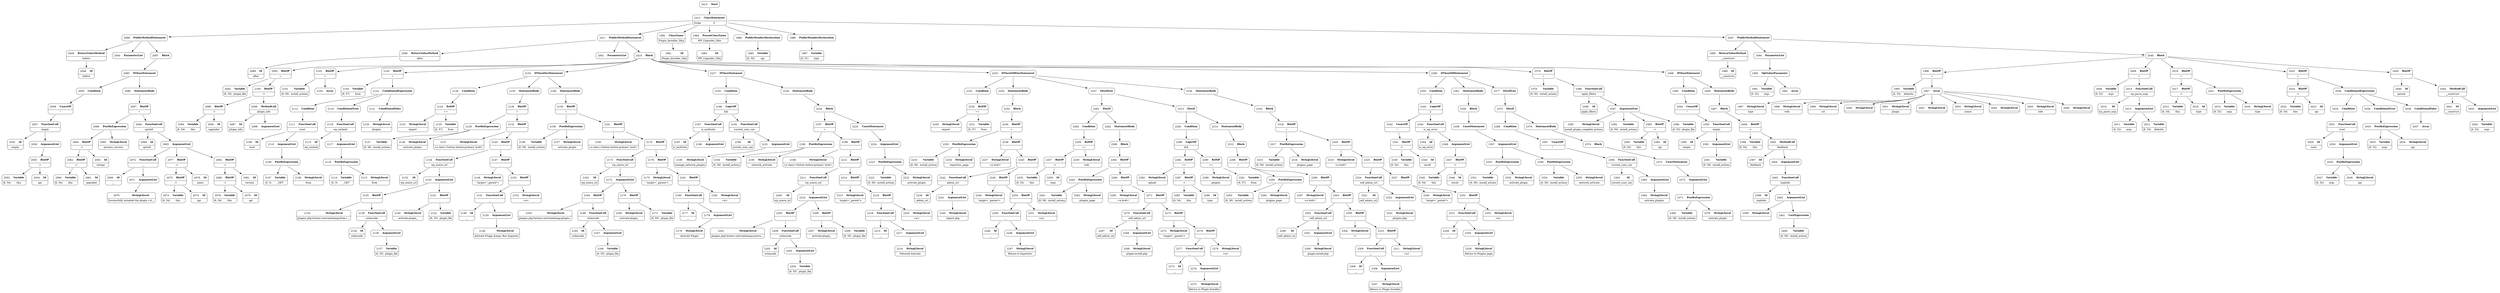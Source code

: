 digraph ast {
node [shape=none];
2048 [label=<<TABLE border='1' cellspacing='0' cellpadding='10' style='rounded' ><TR><TD border='0'>2048</TD><TD border='0'><B>Id</B></TD></TR><HR/><TR><TD border='0' cellpadding='5' colspan='2'>before</TD></TR></TABLE>>];
2049 [label=<<TABLE border='1' cellspacing='0' cellpadding='10' style='rounded' ><TR><TD border='0'>2049</TD><TD border='0'><B>ReturnValueMethod</B></TD></TR><HR/><TR><TD border='0' cellpadding='5' colspan='2'>before</TD></TR></TABLE>>];
2049 -> 2048 [weight=2];
2050 [label=<<TABLE border='1' cellspacing='0' cellpadding='10' style='rounded' ><TR><TD border='0'>2050</TD><TD border='0'><B>ParameterList</B></TD></TR></TABLE>>];
2052 [label=<<TABLE border='1' cellspacing='0' cellpadding='10' style='rounded' ><TR><TD border='0'>2052</TD><TD border='0'><B>Id</B></TD></TR><HR/><TR><TD border='0' cellpadding='5' colspan='2'>empty</TD></TR></TABLE>>];
2053 [label=<<TABLE border='1' cellspacing='0' cellpadding='10' style='rounded' ><TR><TD border='0'>2053</TD><TD border='0'><B>Variable</B></TD></TR><HR/><TR><TD border='0' cellpadding='5'>(6, 54)</TD><TD border='0' cellpadding='5'>this</TD></TR></TABLE>>];
2054 [label=<<TABLE border='1' cellspacing='0' cellpadding='10' style='rounded' ><TR><TD border='0'>2054</TD><TD border='0'><B>Id</B></TD></TR><HR/><TR><TD border='0' cellpadding='5' colspan='2'>api</TD></TR></TABLE>>];
2055 [label=<<TABLE border='1' cellspacing='0' cellpadding='10' style='rounded' ><TR><TD border='0'>2055</TD><TD border='0'><B>BinOP</B></TD></TR><HR/><TR><TD border='0' cellpadding='5' colspan='2'>-&gt;</TD></TR></TABLE>>];
2055 -> 2053 [weight=2];
2055 -> 2054 [weight=2];
2056 [label=<<TABLE border='1' cellspacing='0' cellpadding='10' style='rounded' ><TR><TD border='0'>2056</TD><TD border='0'><B>ArgumentList</B></TD></TR></TABLE>>];
2056 -> 2055 [weight=2];
2057 [label=<<TABLE border='1' cellspacing='0' cellpadding='10' style='rounded' ><TR><TD border='0'>2057</TD><TD border='0'><B>FunctionCall</B></TD></TR><HR/><TR><TD border='0' cellpadding='5' colspan='2'>empty</TD></TR></TABLE>>];
2057 -> 2052 [weight=2];
2057 -> 2056 [weight=2];
2058 [label=<<TABLE border='1' cellspacing='0' cellpadding='10' style='rounded' ><TR><TD border='0'>2058</TD><TD border='0'><B>UnaryOP</B></TD></TR><HR/><TR><TD border='0' cellpadding='5' colspan='2'>!</TD></TR></TABLE>>];
2058 -> 2057 [weight=2];
2059 [label=<<TABLE border='1' cellspacing='0' cellpadding='10' style='rounded' ><TR><TD border='0'>2059</TD><TD border='0'><B>Condition</B></TD></TR></TABLE>>];
2059 -> 2058 [weight=2];
2060 [label=<<TABLE border='1' cellspacing='0' cellpadding='10' style='rounded' ><TR><TD border='0'>2060</TD><TD border='0'><B>Variable</B></TD></TR><HR/><TR><TD border='0' cellpadding='5'>(6, 54)</TD><TD border='0' cellpadding='5'>this</TD></TR></TABLE>>];
2061 [label=<<TABLE border='1' cellspacing='0' cellpadding='10' style='rounded' ><TR><TD border='0'>2061</TD><TD border='0'><B>Id</B></TD></TR><HR/><TR><TD border='0' cellpadding='5' colspan='2'>upgrader</TD></TR></TABLE>>];
2062 [label=<<TABLE border='1' cellspacing='0' cellpadding='10' style='rounded' ><TR><TD border='0'>2062</TD><TD border='0'><B>BinOP</B></TD></TR><HR/><TR><TD border='0' cellpadding='5' colspan='2'>-&gt;</TD></TR></TABLE>>];
2062 -> 2060 [weight=2];
2062 -> 2061 [weight=2];
2063 [label=<<TABLE border='1' cellspacing='0' cellpadding='10' style='rounded' ><TR><TD border='0'>2063</TD><TD border='0'><B>Id</B></TD></TR><HR/><TR><TD border='0' cellpadding='5' colspan='2'>strings</TD></TR></TABLE>>];
2064 [label=<<TABLE border='1' cellspacing='0' cellpadding='10' style='rounded' ><TR><TD border='0'>2064</TD><TD border='0'><B>BinOP</B></TD></TR><HR/><TR><TD border='0' cellpadding='5' colspan='2'>-&gt;</TD></TR></TABLE>>];
2064 -> 2062 [weight=2];
2064 -> 2063 [weight=2];
2065 [label=<<TABLE border='1' cellspacing='0' cellpadding='10' style='rounded' ><TR><TD border='0'>2065</TD><TD border='0'><B>StringLiteral</B></TD></TR><HR/><TR><TD border='0' cellpadding='5' colspan='2'>process_success</TD></TR></TABLE>>];
2066 [label=<<TABLE border='1' cellspacing='0' cellpadding='10' style='rounded' ><TR><TD border='0'>2066</TD><TD border='0'><B>PostfixExpression</B></TD></TR></TABLE>>];
2066 -> 2064 [weight=2];
2066 -> 2065 [weight=2];
2067 [label=<<TABLE border='1' cellspacing='0' cellpadding='10' style='rounded' ><TR><TD border='0'>2067</TD><TD border='0'><B>BinOP</B></TD></TR><HR/><TR><TD border='0' cellpadding='5' colspan='2'>=</TD></TR></TABLE>>];
2067 -> 2066 [weight=2];
2067 -> 2084 [weight=2];
2068 [label=<<TABLE border='1' cellspacing='0' cellpadding='10' style='rounded' ><TR><TD border='0'>2068</TD><TD border='0'><B>Id</B></TD></TR><HR/><TR><TD border='0' cellpadding='5' colspan='2'>sprintf</TD></TR></TABLE>>];
2069 [label=<<TABLE border='1' cellspacing='0' cellpadding='10' style='rounded' ><TR><TD border='0'>2069</TD><TD border='0'><B>Id</B></TD></TR><HR/><TR><TD border='0' cellpadding='5' colspan='2'>__</TD></TR></TABLE>>];
2070 [label=<<TABLE border='1' cellspacing='0' cellpadding='10' style='rounded' ><TR><TD border='0'>2070</TD><TD border='0'><B>StringLiteral</B></TD></TR><HR/><TR><TD border='0' cellpadding='5' colspan='2'>Successfully installed the plugin &lt;st...</TD></TR></TABLE>>];
2071 [label=<<TABLE border='1' cellspacing='0' cellpadding='10' style='rounded' ><TR><TD border='0'>2071</TD><TD border='0'><B>ArgumentList</B></TD></TR></TABLE>>];
2071 -> 2070 [weight=2];
2072 [label=<<TABLE border='1' cellspacing='0' cellpadding='10' style='rounded' ><TR><TD border='0'>2072</TD><TD border='0'><B>FunctionCall</B></TD></TR><HR/><TR><TD border='0' cellpadding='5' colspan='2'>__</TD></TR></TABLE>>];
2072 -> 2069 [weight=2];
2072 -> 2071 [weight=2];
2073 [label=<<TABLE border='1' cellspacing='0' cellpadding='10' style='rounded' ><TR><TD border='0'>2073</TD><TD border='0'><B>Variable</B></TD></TR><HR/><TR><TD border='0' cellpadding='5'>(6, 54)</TD><TD border='0' cellpadding='5'>this</TD></TR></TABLE>>];
2074 [label=<<TABLE border='1' cellspacing='0' cellpadding='10' style='rounded' ><TR><TD border='0'>2074</TD><TD border='0'><B>Id</B></TD></TR><HR/><TR><TD border='0' cellpadding='5' colspan='2'>api</TD></TR></TABLE>>];
2075 [label=<<TABLE border='1' cellspacing='0' cellpadding='10' style='rounded' ><TR><TD border='0'>2075</TD><TD border='0'><B>BinOP</B></TD></TR><HR/><TR><TD border='0' cellpadding='5' colspan='2'>-&gt;</TD></TR></TABLE>>];
2075 -> 2073 [weight=2];
2075 -> 2074 [weight=2];
2076 [label=<<TABLE border='1' cellspacing='0' cellpadding='10' style='rounded' ><TR><TD border='0'>2076</TD><TD border='0'><B>Id</B></TD></TR><HR/><TR><TD border='0' cellpadding='5' colspan='2'>name</TD></TR></TABLE>>];
2077 [label=<<TABLE border='1' cellspacing='0' cellpadding='10' style='rounded' ><TR><TD border='0'>2077</TD><TD border='0'><B>BinOP</B></TD></TR><HR/><TR><TD border='0' cellpadding='5' colspan='2'>-&gt;</TD></TR></TABLE>>];
2077 -> 2075 [weight=2];
2077 -> 2076 [weight=2];
2078 [label=<<TABLE border='1' cellspacing='0' cellpadding='10' style='rounded' ><TR><TD border='0'>2078</TD><TD border='0'><B>Variable</B></TD></TR><HR/><TR><TD border='0' cellpadding='5'>(6, 54)</TD><TD border='0' cellpadding='5'>this</TD></TR></TABLE>>];
2079 [label=<<TABLE border='1' cellspacing='0' cellpadding='10' style='rounded' ><TR><TD border='0'>2079</TD><TD border='0'><B>Id</B></TD></TR><HR/><TR><TD border='0' cellpadding='5' colspan='2'>api</TD></TR></TABLE>>];
2080 [label=<<TABLE border='1' cellspacing='0' cellpadding='10' style='rounded' ><TR><TD border='0'>2080</TD><TD border='0'><B>BinOP</B></TD></TR><HR/><TR><TD border='0' cellpadding='5' colspan='2'>-&gt;</TD></TR></TABLE>>];
2080 -> 2078 [weight=2];
2080 -> 2079 [weight=2];
2081 [label=<<TABLE border='1' cellspacing='0' cellpadding='10' style='rounded' ><TR><TD border='0'>2081</TD><TD border='0'><B>Id</B></TD></TR><HR/><TR><TD border='0' cellpadding='5' colspan='2'>version</TD></TR></TABLE>>];
2082 [label=<<TABLE border='1' cellspacing='0' cellpadding='10' style='rounded' ><TR><TD border='0'>2082</TD><TD border='0'><B>BinOP</B></TD></TR><HR/><TR><TD border='0' cellpadding='5' colspan='2'>-&gt;</TD></TR></TABLE>>];
2082 -> 2080 [weight=2];
2082 -> 2081 [weight=2];
2083 [label=<<TABLE border='1' cellspacing='0' cellpadding='10' style='rounded' ><TR><TD border='0'>2083</TD><TD border='0'><B>ArgumentList</B></TD></TR></TABLE>>];
2083 -> 2072 [weight=2];
2083 -> 2077 [weight=2];
2083 -> 2082 [weight=2];
2084 [label=<<TABLE border='1' cellspacing='0' cellpadding='10' style='rounded' ><TR><TD border='0'>2084</TD><TD border='0'><B>FunctionCall</B></TD></TR><HR/><TR><TD border='0' cellpadding='5' colspan='2'>sprintf</TD></TR></TABLE>>];
2084 -> 2068 [weight=2];
2084 -> 2083 [weight=2];
2085 [label=<<TABLE border='1' cellspacing='0' cellpadding='10' style='rounded' ><TR><TD border='0'>2085</TD><TD border='0'><B>IfThenStatement</B></TD></TR></TABLE>>];
2085 -> 2059 [weight=2];
2085 -> 2086 [weight=2];
2086 [label=<<TABLE border='1' cellspacing='0' cellpadding='10' style='rounded' ><TR><TD border='0'>2086</TD><TD border='0'><B>StatementBody</B></TD></TR></TABLE>>];
2086 -> 2067 [weight=2];
2087 [label=<<TABLE border='1' cellspacing='0' cellpadding='10' style='rounded' ><TR><TD border='0'>2087</TD><TD border='0'><B>Block</B></TD></TR></TABLE>>];
2087 -> 2085 [weight=2];
2088 [label=<<TABLE border='1' cellspacing='0' cellpadding='10' style='rounded' ><TR><TD border='0'>2088</TD><TD border='0'><B>PublicMethodStatement</B></TD></TR></TABLE>>];
2088 -> 2049 [weight=2];
2088 -> 2050 [weight=2];
2088 -> 2087 [weight=2];
2089 [label=<<TABLE border='1' cellspacing='0' cellpadding='10' style='rounded' ><TR><TD border='0'>2089</TD><TD border='0'><B>Id</B></TD></TR><HR/><TR><TD border='0' cellpadding='5' colspan='2'>after</TD></TR></TABLE>>];
2090 [label=<<TABLE border='1' cellspacing='0' cellpadding='10' style='rounded' ><TR><TD border='0'>2090</TD><TD border='0'><B>ReturnValueMethod</B></TD></TR><HR/><TR><TD border='0' cellpadding='5' colspan='2'>after</TD></TR></TABLE>>];
2090 -> 2089 [weight=2];
2091 [label=<<TABLE border='1' cellspacing='0' cellpadding='10' style='rounded' ><TR><TD border='0'>2091</TD><TD border='0'><B>ParameterList</B></TD></TR></TABLE>>];
2092 [label=<<TABLE border='1' cellspacing='0' cellpadding='10' style='rounded' ><TR><TD border='0'>2092</TD><TD border='0'><B>Variable</B></TD></TR><HR/><TR><TD border='0' cellpadding='5'>(6, 55)</TD><TD border='0' cellpadding='5'>plugin_file</TD></TR></TABLE>>];
2093 [label=<<TABLE border='1' cellspacing='0' cellpadding='10' style='rounded' ><TR><TD border='0'>2093</TD><TD border='0'><B>BinOP</B></TD></TR><HR/><TR><TD border='0' cellpadding='5' colspan='2'>=</TD></TR></TABLE>>];
2093 -> 2092 [weight=2];
2093 -> 2100 [weight=2];
2094 [label=<<TABLE border='1' cellspacing='0' cellpadding='10' style='rounded' ><TR><TD border='0'>2094</TD><TD border='0'><B>Variable</B></TD></TR><HR/><TR><TD border='0' cellpadding='5'>(6, 54)</TD><TD border='0' cellpadding='5'>this</TD></TR></TABLE>>];
2095 [label=<<TABLE border='1' cellspacing='0' cellpadding='10' style='rounded' ><TR><TD border='0'>2095</TD><TD border='0'><B>Id</B></TD></TR><HR/><TR><TD border='0' cellpadding='5' colspan='2'>upgrader</TD></TR></TABLE>>];
2096 [label=<<TABLE border='1' cellspacing='0' cellpadding='10' style='rounded' ><TR><TD border='0'>2096</TD><TD border='0'><B>BinOP</B></TD></TR><HR/><TR><TD border='0' cellpadding='5' colspan='2'>-&gt;</TD></TR></TABLE>>];
2096 -> 2094 [weight=2];
2096 -> 2095 [weight=2];
2097 [label=<<TABLE border='1' cellspacing='0' cellpadding='10' style='rounded' ><TR><TD border='0'>2097</TD><TD border='0'><B>Id</B></TD></TR><HR/><TR><TD border='0' cellpadding='5' colspan='2'>plugin_info</TD></TR></TABLE>>];
2098 [label=<<TABLE border='1' cellspacing='0' cellpadding='10' style='rounded' ><TR><TD border='0'>2098</TD><TD border='0'><B>ArgumentList</B></TD></TR></TABLE>>];
2099 [label=<<TABLE border='1' cellspacing='0' cellpadding='10' style='rounded' ><TR><TD border='0'>2099</TD><TD border='0'><B>MethodCall</B></TD></TR><HR/><TR><TD border='0' cellpadding='5' colspan='2'>plugin_info</TD></TR></TABLE>>];
2099 -> 2097 [weight=2];
2099 -> 2098 [weight=2];
2100 [label=<<TABLE border='1' cellspacing='0' cellpadding='10' style='rounded' ><TR><TD border='0'>2100</TD><TD border='0'><B>BinOP</B></TD></TR><HR/><TR><TD border='0' cellpadding='5' colspan='2'>-&gt;</TD></TR></TABLE>>];
2100 -> 2096 [weight=2];
2100 -> 2099 [weight=2];
2101 [label=<<TABLE border='1' cellspacing='0' cellpadding='10' style='rounded' ><TR><TD border='0'>2101</TD><TD border='0'><B>Variable</B></TD></TR><HR/><TR><TD border='0' cellpadding='5'>(6, 56)</TD><TD border='0' cellpadding='5'>install_actions</TD></TR></TABLE>>];
2102 [label=<<TABLE border='1' cellspacing='0' cellpadding='10' style='rounded' ><TR><TD border='0'>2102</TD><TD border='0'><B>BinOP</B></TD></TR><HR/><TR><TD border='0' cellpadding='5' colspan='2'>=</TD></TR></TABLE>>];
2102 -> 2101 [weight=2];
2102 -> 2103 [weight=2];
2103 [label=<<TABLE border='1' cellspacing='0' cellpadding='10' style='rounded' ><TR><TD border='0'>2103</TD><TD border='0'><B>Array</B></TD></TR></TABLE>>];
2104 [label=<<TABLE border='1' cellspacing='0' cellpadding='10' style='rounded' ><TR><TD border='0'>2104</TD><TD border='0'><B>Variable</B></TD></TR><HR/><TR><TD border='0' cellpadding='5'>(6, 57)</TD><TD border='0' cellpadding='5'>from</TD></TR></TABLE>>];
2105 [label=<<TABLE border='1' cellspacing='0' cellpadding='10' style='rounded' ><TR><TD border='0'>2105</TD><TD border='0'><B>BinOP</B></TD></TR><HR/><TR><TD border='0' cellpadding='5' colspan='2'>=</TD></TR></TABLE>>];
2105 -> 2104 [weight=2];
2105 -> 2122 [weight=2];
2106 [label=<<TABLE border='1' cellspacing='0' cellpadding='10' style='rounded' ><TR><TD border='0'>2106</TD><TD border='0'><B>Id</B></TD></TR><HR/><TR><TD border='0' cellpadding='5' colspan='2'>isset</TD></TR></TABLE>>];
2107 [label=<<TABLE border='1' cellspacing='0' cellpadding='10' style='rounded' ><TR><TD border='0'>2107</TD><TD border='0'><B>Variable</B></TD></TR><HR/><TR><TD border='0' cellpadding='5'>(0, 3)</TD><TD border='0' cellpadding='5'>_GET</TD></TR></TABLE>>];
2108 [label=<<TABLE border='1' cellspacing='0' cellpadding='10' style='rounded' ><TR><TD border='0'>2108</TD><TD border='0'><B>StringLiteral</B></TD></TR><HR/><TR><TD border='0' cellpadding='5' colspan='2'>from</TD></TR></TABLE>>];
2109 [label=<<TABLE border='1' cellspacing='0' cellpadding='10' style='rounded' ><TR><TD border='0'>2109</TD><TD border='0'><B>PostfixExpression</B></TD></TR></TABLE>>];
2109 -> 2107 [weight=2];
2109 -> 2108 [weight=2];
2110 [label=<<TABLE border='1' cellspacing='0' cellpadding='10' style='rounded' ><TR><TD border='0'>2110</TD><TD border='0'><B>ArgumentList</B></TD></TR></TABLE>>];
2110 -> 2109 [weight=2];
2111 [label=<<TABLE border='1' cellspacing='0' cellpadding='10' style='rounded' ><TR><TD border='0'>2111</TD><TD border='0'><B>FunctionCall</B></TD></TR><HR/><TR><TD border='0' cellpadding='5' colspan='2'>isset</TD></TR></TABLE>>];
2111 -> 2106 [weight=2];
2111 -> 2110 [weight=2];
2112 [label=<<TABLE border='1' cellspacing='0' cellpadding='10' style='rounded' ><TR><TD border='0'>2112</TD><TD border='0'><B>Condition</B></TD></TR></TABLE>>];
2112 -> 2111 [weight=2];
2113 [label=<<TABLE border='1' cellspacing='0' cellpadding='10' style='rounded' ><TR><TD border='0'>2113</TD><TD border='0'><B>Id</B></TD></TR><HR/><TR><TD border='0' cellpadding='5' colspan='2'>wp_unslash</TD></TR></TABLE>>];
2114 [label=<<TABLE border='1' cellspacing='0' cellpadding='10' style='rounded' ><TR><TD border='0'>2114</TD><TD border='0'><B>Variable</B></TD></TR><HR/><TR><TD border='0' cellpadding='5'>(0, 3)</TD><TD border='0' cellpadding='5'>_GET</TD></TR></TABLE>>];
2115 [label=<<TABLE border='1' cellspacing='0' cellpadding='10' style='rounded' ><TR><TD border='0'>2115</TD><TD border='0'><B>StringLiteral</B></TD></TR><HR/><TR><TD border='0' cellpadding='5' colspan='2'>from</TD></TR></TABLE>>];
2116 [label=<<TABLE border='1' cellspacing='0' cellpadding='10' style='rounded' ><TR><TD border='0'>2116</TD><TD border='0'><B>PostfixExpression</B></TD></TR></TABLE>>];
2116 -> 2114 [weight=2];
2116 -> 2115 [weight=2];
2117 [label=<<TABLE border='1' cellspacing='0' cellpadding='10' style='rounded' ><TR><TD border='0'>2117</TD><TD border='0'><B>ArgumentList</B></TD></TR></TABLE>>];
2117 -> 2116 [weight=2];
2118 [label=<<TABLE border='1' cellspacing='0' cellpadding='10' style='rounded' ><TR><TD border='0'>2118</TD><TD border='0'><B>FunctionCall</B></TD></TR><HR/><TR><TD border='0' cellpadding='5' colspan='2'>wp_unslash</TD></TR></TABLE>>];
2118 -> 2113 [weight=2];
2118 -> 2117 [weight=2];
2119 [label=<<TABLE border='1' cellspacing='0' cellpadding='10' style='rounded' ><TR><TD border='0'>2119</TD><TD border='0'><B>ConditionalTrue</B></TD></TR></TABLE>>];
2119 -> 2118 [weight=2];
2120 [label=<<TABLE border='1' cellspacing='0' cellpadding='10' style='rounded' ><TR><TD border='0'>2120</TD><TD border='0'><B>StringLiteral</B></TD></TR><HR/><TR><TD border='0' cellpadding='5' colspan='2'>plugins</TD></TR></TABLE>>];
2121 [label=<<TABLE border='1' cellspacing='0' cellpadding='10' style='rounded' ><TR><TD border='0'>2121</TD><TD border='0'><B>ConditionalFalse</B></TD></TR></TABLE>>];
2121 -> 2120 [weight=2];
2122 [label=<<TABLE border='1' cellspacing='0' cellpadding='10' style='rounded' ><TR><TD border='0'>2122</TD><TD border='0'><B>ConditionalExpression</B></TD></TR></TABLE>>];
2122 -> 2112 [weight=2];
2122 -> 2119 [weight=2];
2122 -> 2121 [weight=2];
2123 [label=<<TABLE border='1' cellspacing='0' cellpadding='10' style='rounded' ><TR><TD border='0'>2123</TD><TD border='0'><B>StringLiteral</B></TD></TR><HR/><TR><TD border='0' cellpadding='5' colspan='2'>import</TD></TR></TABLE>>];
2124 [label=<<TABLE border='1' cellspacing='0' cellpadding='10' style='rounded' ><TR><TD border='0'>2124</TD><TD border='0'><B>RelOP</B></TD></TR><HR/><TR><TD border='0' cellpadding='5' colspan='2'>==</TD></TR></TABLE>>];
2124 -> 2123 [weight=2];
2124 -> 2125 [weight=2];
2125 [label=<<TABLE border='1' cellspacing='0' cellpadding='10' style='rounded' ><TR><TD border='0'>2125</TD><TD border='0'><B>Variable</B></TD></TR><HR/><TR><TD border='0' cellpadding='5'>(6, 57)</TD><TD border='0' cellpadding='5'>from</TD></TR></TABLE>>];
2126 [label=<<TABLE border='1' cellspacing='0' cellpadding='10' style='rounded' ><TR><TD border='0'>2126</TD><TD border='0'><B>Condition</B></TD></TR></TABLE>>];
2126 -> 2124 [weight=2];
2127 [label=<<TABLE border='1' cellspacing='0' cellpadding='10' style='rounded' ><TR><TD border='0'>2127</TD><TD border='0'><B>Variable</B></TD></TR><HR/><TR><TD border='0' cellpadding='5'>(6, 56)</TD><TD border='0' cellpadding='5'>install_actions</TD></TR></TABLE>>];
2128 [label=<<TABLE border='1' cellspacing='0' cellpadding='10' style='rounded' ><TR><TD border='0'>2128</TD><TD border='0'><B>StringLiteral</B></TD></TR><HR/><TR><TD border='0' cellpadding='5' colspan='2'>activate_plugin</TD></TR></TABLE>>];
2129 [label=<<TABLE border='1' cellspacing='0' cellpadding='10' style='rounded' ><TR><TD border='0'>2129</TD><TD border='0'><B>PostfixExpression</B></TD></TR></TABLE>>];
2129 -> 2127 [weight=2];
2129 -> 2128 [weight=2];
2130 [label=<<TABLE border='1' cellspacing='0' cellpadding='10' style='rounded' ><TR><TD border='0'>2130</TD><TD border='0'><B>BinOP</B></TD></TR><HR/><TR><TD border='0' cellpadding='5' colspan='2'>=</TD></TR></TABLE>>];
2130 -> 2129 [weight=2];
2130 -> 2132 [weight=2];
2131 [label=<<TABLE border='1' cellspacing='0' cellpadding='10' style='rounded' ><TR><TD border='0'>2131</TD><TD border='0'><B>StringLiteral</B></TD></TR><HR/><TR><TD border='0' cellpadding='5' colspan='2'>&lt;a class='button button-primary' href='</TD></TR></TABLE>>];
2132 [label=<<TABLE border='1' cellspacing='0' cellpadding='10' style='rounded' ><TR><TD border='0'>2132</TD><TD border='0'><B>BinOP</B></TD></TR><HR/><TR><TD border='0' cellpadding='5' colspan='2'>.</TD></TR></TABLE>>];
2132 -> 2131 [weight=2];
2132 -> 2145 [weight=2];
2133 [label=<<TABLE border='1' cellspacing='0' cellpadding='10' style='rounded' ><TR><TD border='0'>2133</TD><TD border='0'><B>Id</B></TD></TR><HR/><TR><TD border='0' cellpadding='5' colspan='2'>wp_nonce_url</TD></TR></TABLE>>];
2134 [label=<<TABLE border='1' cellspacing='0' cellpadding='10' style='rounded' ><TR><TD border='0'>2134</TD><TD border='0'><B>StringLiteral</B></TD></TR><HR/><TR><TD border='0' cellpadding='5' colspan='2'>plugins.php?action=activate&amp;amp;from=...</TD></TR></TABLE>>];
2135 [label=<<TABLE border='1' cellspacing='0' cellpadding='10' style='rounded' ><TR><TD border='0'>2135</TD><TD border='0'><B>BinOP</B></TD></TR><HR/><TR><TD border='0' cellpadding='5' colspan='2'>.</TD></TR></TABLE>>];
2135 -> 2134 [weight=2];
2135 -> 2139 [weight=2];
2136 [label=<<TABLE border='1' cellspacing='0' cellpadding='10' style='rounded' ><TR><TD border='0'>2136</TD><TD border='0'><B>Id</B></TD></TR><HR/><TR><TD border='0' cellpadding='5' colspan='2'>urlencode</TD></TR></TABLE>>];
2137 [label=<<TABLE border='1' cellspacing='0' cellpadding='10' style='rounded' ><TR><TD border='0'>2137</TD><TD border='0'><B>Variable</B></TD></TR><HR/><TR><TD border='0' cellpadding='5'>(6, 55)</TD><TD border='0' cellpadding='5'>plugin_file</TD></TR></TABLE>>];
2138 [label=<<TABLE border='1' cellspacing='0' cellpadding='10' style='rounded' ><TR><TD border='0'>2138</TD><TD border='0'><B>ArgumentList</B></TD></TR></TABLE>>];
2138 -> 2137 [weight=2];
2139 [label=<<TABLE border='1' cellspacing='0' cellpadding='10' style='rounded' ><TR><TD border='0'>2139</TD><TD border='0'><B>FunctionCall</B></TD></TR><HR/><TR><TD border='0' cellpadding='5' colspan='2'>urlencode</TD></TR></TABLE>>];
2139 -> 2136 [weight=2];
2139 -> 2138 [weight=2];
2140 [label=<<TABLE border='1' cellspacing='0' cellpadding='10' style='rounded' ><TR><TD border='0'>2140</TD><TD border='0'><B>StringLiteral</B></TD></TR><HR/><TR><TD border='0' cellpadding='5' colspan='2'>activate-plugin_</TD></TR></TABLE>>];
2141 [label=<<TABLE border='1' cellspacing='0' cellpadding='10' style='rounded' ><TR><TD border='0'>2141</TD><TD border='0'><B>BinOP</B></TD></TR><HR/><TR><TD border='0' cellpadding='5' colspan='2'>.</TD></TR></TABLE>>];
2141 -> 2140 [weight=2];
2141 -> 2142 [weight=2];
2142 [label=<<TABLE border='1' cellspacing='0' cellpadding='10' style='rounded' ><TR><TD border='0'>2142</TD><TD border='0'><B>Variable</B></TD></TR><HR/><TR><TD border='0' cellpadding='5'>(6, 55)</TD><TD border='0' cellpadding='5'>plugin_file</TD></TR></TABLE>>];
2143 [label=<<TABLE border='1' cellspacing='0' cellpadding='10' style='rounded' ><TR><TD border='0'>2143</TD><TD border='0'><B>ArgumentList</B></TD></TR></TABLE>>];
2143 -> 2135 [weight=2];
2143 -> 2141 [weight=2];
2144 [label=<<TABLE border='1' cellspacing='0' cellpadding='10' style='rounded' ><TR><TD border='0'>2144</TD><TD border='0'><B>FunctionCall</B></TD></TR><HR/><TR><TD border='0' cellpadding='5' colspan='2'>wp_nonce_url</TD></TR></TABLE>>];
2144 -> 2133 [weight=2];
2144 -> 2143 [weight=2];
2145 [label=<<TABLE border='1' cellspacing='0' cellpadding='10' style='rounded' ><TR><TD border='0'>2145</TD><TD border='0'><B>BinOP</B></TD></TR><HR/><TR><TD border='0' cellpadding='5' colspan='2'>.</TD></TR></TABLE>>];
2145 -> 2144 [weight=2];
2145 -> 2147 [weight=2];
2146 [label=<<TABLE border='1' cellspacing='0' cellpadding='10' style='rounded' ><TR><TD border='0'>2146</TD><TD border='0'><B>StringLiteral</B></TD></TR><HR/><TR><TD border='0' cellpadding='5' colspan='2'>' target='_parent'&gt;</TD></TR></TABLE>>];
2147 [label=<<TABLE border='1' cellspacing='0' cellpadding='10' style='rounded' ><TR><TD border='0'>2147</TD><TD border='0'><B>BinOP</B></TD></TR><HR/><TR><TD border='0' cellpadding='5' colspan='2'>.</TD></TR></TABLE>>];
2147 -> 2146 [weight=2];
2147 -> 2152 [weight=2];
2148 [label=<<TABLE border='1' cellspacing='0' cellpadding='10' style='rounded' ><TR><TD border='0'>2148</TD><TD border='0'><B>Id</B></TD></TR><HR/><TR><TD border='0' cellpadding='5' colspan='2'>__</TD></TR></TABLE>>];
2149 [label=<<TABLE border='1' cellspacing='0' cellpadding='10' style='rounded' ><TR><TD border='0'>2149</TD><TD border='0'><B>StringLiteral</B></TD></TR><HR/><TR><TD border='0' cellpadding='5' colspan='2'>Activate Plugin &amp;amp; Run Importer</TD></TR></TABLE>>];
2150 [label=<<TABLE border='1' cellspacing='0' cellpadding='10' style='rounded' ><TR><TD border='0'>2150</TD><TD border='0'><B>ArgumentList</B></TD></TR></TABLE>>];
2150 -> 2149 [weight=2];
2151 [label=<<TABLE border='1' cellspacing='0' cellpadding='10' style='rounded' ><TR><TD border='0'>2151</TD><TD border='0'><B>FunctionCall</B></TD></TR><HR/><TR><TD border='0' cellpadding='5' colspan='2'>__</TD></TR></TABLE>>];
2151 -> 2148 [weight=2];
2151 -> 2150 [weight=2];
2152 [label=<<TABLE border='1' cellspacing='0' cellpadding='10' style='rounded' ><TR><TD border='0'>2152</TD><TD border='0'><B>BinOP</B></TD></TR><HR/><TR><TD border='0' cellpadding='5' colspan='2'>.</TD></TR></TABLE>>];
2152 -> 2151 [weight=2];
2152 -> 2153 [weight=2];
2153 [label=<<TABLE border='1' cellspacing='0' cellpadding='10' style='rounded' ><TR><TD border='0'>2153</TD><TD border='0'><B>StringLiteral</B></TD></TR><HR/><TR><TD border='0' cellpadding='5' colspan='2'>&lt;a&gt;</TD></TR></TABLE>>];
2154 [label=<<TABLE border='1' cellspacing='0' cellpadding='10' style='rounded' ><TR><TD border='0'>2154</TD><TD border='0'><B>IfThenElseStatement</B></TD></TR></TABLE>>];
2154 -> 2126 [weight=2];
2154 -> 2155 [weight=2];
2154 -> 2184 [weight=2];
2155 [label=<<TABLE border='1' cellspacing='0' cellpadding='10' style='rounded' ><TR><TD border='0'>2155</TD><TD border='0'><B>StatementBody</B></TD></TR></TABLE>>];
2155 -> 2130 [weight=2];
2156 [label=<<TABLE border='1' cellspacing='0' cellpadding='10' style='rounded' ><TR><TD border='0'>2156</TD><TD border='0'><B>Variable</B></TD></TR><HR/><TR><TD border='0' cellpadding='5'>(6, 56)</TD><TD border='0' cellpadding='5'>install_actions</TD></TR></TABLE>>];
2157 [label=<<TABLE border='1' cellspacing='0' cellpadding='10' style='rounded' ><TR><TD border='0'>2157</TD><TD border='0'><B>StringLiteral</B></TD></TR><HR/><TR><TD border='0' cellpadding='5' colspan='2'>activate_plugin</TD></TR></TABLE>>];
2158 [label=<<TABLE border='1' cellspacing='0' cellpadding='10' style='rounded' ><TR><TD border='0'>2158</TD><TD border='0'><B>PostfixExpression</B></TD></TR></TABLE>>];
2158 -> 2156 [weight=2];
2158 -> 2157 [weight=2];
2159 [label=<<TABLE border='1' cellspacing='0' cellpadding='10' style='rounded' ><TR><TD border='0'>2159</TD><TD border='0'><B>BinOP</B></TD></TR><HR/><TR><TD border='0' cellpadding='5' colspan='2'>=</TD></TR></TABLE>>];
2159 -> 2158 [weight=2];
2159 -> 2161 [weight=2];
2160 [label=<<TABLE border='1' cellspacing='0' cellpadding='10' style='rounded' ><TR><TD border='0'>2160</TD><TD border='0'><B>StringLiteral</B></TD></TR><HR/><TR><TD border='0' cellpadding='5' colspan='2'>&lt;a class='button button-primary' href='</TD></TR></TABLE>>];
2161 [label=<<TABLE border='1' cellspacing='0' cellpadding='10' style='rounded' ><TR><TD border='0'>2161</TD><TD border='0'><B>BinOP</B></TD></TR><HR/><TR><TD border='0' cellpadding='5' colspan='2'>.</TD></TR></TABLE>>];
2161 -> 2160 [weight=2];
2161 -> 2174 [weight=2];
2162 [label=<<TABLE border='1' cellspacing='0' cellpadding='10' style='rounded' ><TR><TD border='0'>2162</TD><TD border='0'><B>Id</B></TD></TR><HR/><TR><TD border='0' cellpadding='5' colspan='2'>wp_nonce_url</TD></TR></TABLE>>];
2163 [label=<<TABLE border='1' cellspacing='0' cellpadding='10' style='rounded' ><TR><TD border='0'>2163</TD><TD border='0'><B>StringLiteral</B></TD></TR><HR/><TR><TD border='0' cellpadding='5' colspan='2'>plugins.php?action=activate&amp;amp;plugin=</TD></TR></TABLE>>];
2164 [label=<<TABLE border='1' cellspacing='0' cellpadding='10' style='rounded' ><TR><TD border='0'>2164</TD><TD border='0'><B>BinOP</B></TD></TR><HR/><TR><TD border='0' cellpadding='5' colspan='2'>.</TD></TR></TABLE>>];
2164 -> 2163 [weight=2];
2164 -> 2168 [weight=2];
2165 [label=<<TABLE border='1' cellspacing='0' cellpadding='10' style='rounded' ><TR><TD border='0'>2165</TD><TD border='0'><B>Id</B></TD></TR><HR/><TR><TD border='0' cellpadding='5' colspan='2'>urlencode</TD></TR></TABLE>>];
2166 [label=<<TABLE border='1' cellspacing='0' cellpadding='10' style='rounded' ><TR><TD border='0'>2166</TD><TD border='0'><B>Variable</B></TD></TR><HR/><TR><TD border='0' cellpadding='5'>(6, 55)</TD><TD border='0' cellpadding='5'>plugin_file</TD></TR></TABLE>>];
2167 [label=<<TABLE border='1' cellspacing='0' cellpadding='10' style='rounded' ><TR><TD border='0'>2167</TD><TD border='0'><B>ArgumentList</B></TD></TR></TABLE>>];
2167 -> 2166 [weight=2];
2168 [label=<<TABLE border='1' cellspacing='0' cellpadding='10' style='rounded' ><TR><TD border='0'>2168</TD><TD border='0'><B>FunctionCall</B></TD></TR><HR/><TR><TD border='0' cellpadding='5' colspan='2'>urlencode</TD></TR></TABLE>>];
2168 -> 2165 [weight=2];
2168 -> 2167 [weight=2];
2169 [label=<<TABLE border='1' cellspacing='0' cellpadding='10' style='rounded' ><TR><TD border='0'>2169</TD><TD border='0'><B>StringLiteral</B></TD></TR><HR/><TR><TD border='0' cellpadding='5' colspan='2'>activate-plugin_</TD></TR></TABLE>>];
2170 [label=<<TABLE border='1' cellspacing='0' cellpadding='10' style='rounded' ><TR><TD border='0'>2170</TD><TD border='0'><B>BinOP</B></TD></TR><HR/><TR><TD border='0' cellpadding='5' colspan='2'>.</TD></TR></TABLE>>];
2170 -> 2169 [weight=2];
2170 -> 2171 [weight=2];
2171 [label=<<TABLE border='1' cellspacing='0' cellpadding='10' style='rounded' ><TR><TD border='0'>2171</TD><TD border='0'><B>Variable</B></TD></TR><HR/><TR><TD border='0' cellpadding='5'>(6, 55)</TD><TD border='0' cellpadding='5'>plugin_file</TD></TR></TABLE>>];
2172 [label=<<TABLE border='1' cellspacing='0' cellpadding='10' style='rounded' ><TR><TD border='0'>2172</TD><TD border='0'><B>ArgumentList</B></TD></TR></TABLE>>];
2172 -> 2164 [weight=2];
2172 -> 2170 [weight=2];
2173 [label=<<TABLE border='1' cellspacing='0' cellpadding='10' style='rounded' ><TR><TD border='0'>2173</TD><TD border='0'><B>FunctionCall</B></TD></TR><HR/><TR><TD border='0' cellpadding='5' colspan='2'>wp_nonce_url</TD></TR></TABLE>>];
2173 -> 2162 [weight=2];
2173 -> 2172 [weight=2];
2174 [label=<<TABLE border='1' cellspacing='0' cellpadding='10' style='rounded' ><TR><TD border='0'>2174</TD><TD border='0'><B>BinOP</B></TD></TR><HR/><TR><TD border='0' cellpadding='5' colspan='2'>.</TD></TR></TABLE>>];
2174 -> 2173 [weight=2];
2174 -> 2176 [weight=2];
2175 [label=<<TABLE border='1' cellspacing='0' cellpadding='10' style='rounded' ><TR><TD border='0'>2175</TD><TD border='0'><B>StringLiteral</B></TD></TR><HR/><TR><TD border='0' cellpadding='5' colspan='2'>' target='_parent'&gt;</TD></TR></TABLE>>];
2176 [label=<<TABLE border='1' cellspacing='0' cellpadding='10' style='rounded' ><TR><TD border='0'>2176</TD><TD border='0'><B>BinOP</B></TD></TR><HR/><TR><TD border='0' cellpadding='5' colspan='2'>.</TD></TR></TABLE>>];
2176 -> 2175 [weight=2];
2176 -> 2181 [weight=2];
2177 [label=<<TABLE border='1' cellspacing='0' cellpadding='10' style='rounded' ><TR><TD border='0'>2177</TD><TD border='0'><B>Id</B></TD></TR><HR/><TR><TD border='0' cellpadding='5' colspan='2'>__</TD></TR></TABLE>>];
2178 [label=<<TABLE border='1' cellspacing='0' cellpadding='10' style='rounded' ><TR><TD border='0'>2178</TD><TD border='0'><B>StringLiteral</B></TD></TR><HR/><TR><TD border='0' cellpadding='5' colspan='2'>Activate Plugin</TD></TR></TABLE>>];
2179 [label=<<TABLE border='1' cellspacing='0' cellpadding='10' style='rounded' ><TR><TD border='0'>2179</TD><TD border='0'><B>ArgumentList</B></TD></TR></TABLE>>];
2179 -> 2178 [weight=2];
2180 [label=<<TABLE border='1' cellspacing='0' cellpadding='10' style='rounded' ><TR><TD border='0'>2180</TD><TD border='0'><B>FunctionCall</B></TD></TR><HR/><TR><TD border='0' cellpadding='5' colspan='2'>__</TD></TR></TABLE>>];
2180 -> 2177 [weight=2];
2180 -> 2179 [weight=2];
2181 [label=<<TABLE border='1' cellspacing='0' cellpadding='10' style='rounded' ><TR><TD border='0'>2181</TD><TD border='0'><B>BinOP</B></TD></TR><HR/><TR><TD border='0' cellpadding='5' colspan='2'>.</TD></TR></TABLE>>];
2181 -> 2180 [weight=2];
2181 -> 2182 [weight=2];
2182 [label=<<TABLE border='1' cellspacing='0' cellpadding='10' style='rounded' ><TR><TD border='0'>2182</TD><TD border='0'><B>StringLiteral</B></TD></TR><HR/><TR><TD border='0' cellpadding='5' colspan='2'>&lt;a&gt;</TD></TR></TABLE>>];
2184 [label=<<TABLE border='1' cellspacing='0' cellpadding='10' style='rounded' ><TR><TD border='0'>2184</TD><TD border='0'><B>StatementBody</B></TD></TR></TABLE>>];
2184 -> 2159 [weight=2];
2185 [label=<<TABLE border='1' cellspacing='0' cellpadding='10' style='rounded' ><TR><TD border='0'>2185</TD><TD border='0'><B>Id</B></TD></TR><HR/><TR><TD border='0' cellpadding='5' colspan='2'>is_multisite</TD></TR></TABLE>>];
2186 [label=<<TABLE border='1' cellspacing='0' cellpadding='10' style='rounded' ><TR><TD border='0'>2186</TD><TD border='0'><B>ArgumentList</B></TD></TR></TABLE>>];
2187 [label=<<TABLE border='1' cellspacing='0' cellpadding='10' style='rounded' ><TR><TD border='0'>2187</TD><TD border='0'><B>FunctionCall</B></TD></TR><HR/><TR><TD border='0' cellpadding='5' colspan='2'>is_multisite</TD></TR></TABLE>>];
2187 -> 2185 [weight=2];
2187 -> 2186 [weight=2];
2188 [label=<<TABLE border='1' cellspacing='0' cellpadding='10' style='rounded' ><TR><TD border='0'>2188</TD><TD border='0'><B>LogicOP</B></TD></TR><HR/><TR><TD border='0' cellpadding='5' colspan='2'>&amp;&amp;</TD></TR></TABLE>>];
2188 -> 2187 [weight=2];
2188 -> 2192 [weight=2];
2189 [label=<<TABLE border='1' cellspacing='0' cellpadding='10' style='rounded' ><TR><TD border='0'>2189</TD><TD border='0'><B>Id</B></TD></TR><HR/><TR><TD border='0' cellpadding='5' colspan='2'>current_user_can</TD></TR></TABLE>>];
2190 [label=<<TABLE border='1' cellspacing='0' cellpadding='10' style='rounded' ><TR><TD border='0'>2190</TD><TD border='0'><B>StringLiteral</B></TD></TR><HR/><TR><TD border='0' cellpadding='5' colspan='2'>manage_network_plugins</TD></TR></TABLE>>];
2191 [label=<<TABLE border='1' cellspacing='0' cellpadding='10' style='rounded' ><TR><TD border='0'>2191</TD><TD border='0'><B>ArgumentList</B></TD></TR></TABLE>>];
2191 -> 2190 [weight=2];
2192 [label=<<TABLE border='1' cellspacing='0' cellpadding='10' style='rounded' ><TR><TD border='0'>2192</TD><TD border='0'><B>FunctionCall</B></TD></TR><HR/><TR><TD border='0' cellpadding='5' colspan='2'>current_user_can</TD></TR></TABLE>>];
2192 -> 2189 [weight=2];
2192 -> 2191 [weight=2];
2193 [label=<<TABLE border='1' cellspacing='0' cellpadding='10' style='rounded' ><TR><TD border='0'>2193</TD><TD border='0'><B>Condition</B></TD></TR></TABLE>>];
2193 -> 2188 [weight=2];
2194 [label=<<TABLE border='1' cellspacing='0' cellpadding='10' style='rounded' ><TR><TD border='0'>2194</TD><TD border='0'><B>Variable</B></TD></TR><HR/><TR><TD border='0' cellpadding='5'>(6, 56)</TD><TD border='0' cellpadding='5'>install_actions</TD></TR></TABLE>>];
2195 [label=<<TABLE border='1' cellspacing='0' cellpadding='10' style='rounded' ><TR><TD border='0'>2195</TD><TD border='0'><B>StringLiteral</B></TD></TR><HR/><TR><TD border='0' cellpadding='5' colspan='2'>network_activate</TD></TR></TABLE>>];
2196 [label=<<TABLE border='1' cellspacing='0' cellpadding='10' style='rounded' ><TR><TD border='0'>2196</TD><TD border='0'><B>PostfixExpression</B></TD></TR></TABLE>>];
2196 -> 2194 [weight=2];
2196 -> 2195 [weight=2];
2197 [label=<<TABLE border='1' cellspacing='0' cellpadding='10' style='rounded' ><TR><TD border='0'>2197</TD><TD border='0'><B>BinOP</B></TD></TR><HR/><TR><TD border='0' cellpadding='5' colspan='2'>=</TD></TR></TABLE>>];
2197 -> 2196 [weight=2];
2197 -> 2199 [weight=2];
2198 [label=<<TABLE border='1' cellspacing='0' cellpadding='10' style='rounded' ><TR><TD border='0'>2198</TD><TD border='0'><B>StringLiteral</B></TD></TR><HR/><TR><TD border='0' cellpadding='5' colspan='2'>&lt;a class='button button-primary' href='</TD></TR></TABLE>>];
2199 [label=<<TABLE border='1' cellspacing='0' cellpadding='10' style='rounded' ><TR><TD border='0'>2199</TD><TD border='0'><B>BinOP</B></TD></TR><HR/><TR><TD border='0' cellpadding='5' colspan='2'>.</TD></TR></TABLE>>];
2199 -> 2198 [weight=2];
2199 -> 2212 [weight=2];
2200 [label=<<TABLE border='1' cellspacing='0' cellpadding='10' style='rounded' ><TR><TD border='0'>2200</TD><TD border='0'><B>Id</B></TD></TR><HR/><TR><TD border='0' cellpadding='5' colspan='2'>wp_nonce_url</TD></TR></TABLE>>];
2201 [label=<<TABLE border='1' cellspacing='0' cellpadding='10' style='rounded' ><TR><TD border='0'>2201</TD><TD border='0'><B>StringLiteral</B></TD></TR><HR/><TR><TD border='0' cellpadding='5' colspan='2'>plugins.php?action=activate&amp;amp;netwo...</TD></TR></TABLE>>];
2202 [label=<<TABLE border='1' cellspacing='0' cellpadding='10' style='rounded' ><TR><TD border='0'>2202</TD><TD border='0'><B>BinOP</B></TD></TR><HR/><TR><TD border='0' cellpadding='5' colspan='2'>.</TD></TR></TABLE>>];
2202 -> 2201 [weight=2];
2202 -> 2206 [weight=2];
2203 [label=<<TABLE border='1' cellspacing='0' cellpadding='10' style='rounded' ><TR><TD border='0'>2203</TD><TD border='0'><B>Id</B></TD></TR><HR/><TR><TD border='0' cellpadding='5' colspan='2'>urlencode</TD></TR></TABLE>>];
2204 [label=<<TABLE border='1' cellspacing='0' cellpadding='10' style='rounded' ><TR><TD border='0'>2204</TD><TD border='0'><B>Variable</B></TD></TR><HR/><TR><TD border='0' cellpadding='5'>(6, 55)</TD><TD border='0' cellpadding='5'>plugin_file</TD></TR></TABLE>>];
2205 [label=<<TABLE border='1' cellspacing='0' cellpadding='10' style='rounded' ><TR><TD border='0'>2205</TD><TD border='0'><B>ArgumentList</B></TD></TR></TABLE>>];
2205 -> 2204 [weight=2];
2206 [label=<<TABLE border='1' cellspacing='0' cellpadding='10' style='rounded' ><TR><TD border='0'>2206</TD><TD border='0'><B>FunctionCall</B></TD></TR><HR/><TR><TD border='0' cellpadding='5' colspan='2'>urlencode</TD></TR></TABLE>>];
2206 -> 2203 [weight=2];
2206 -> 2205 [weight=2];
2207 [label=<<TABLE border='1' cellspacing='0' cellpadding='10' style='rounded' ><TR><TD border='0'>2207</TD><TD border='0'><B>StringLiteral</B></TD></TR><HR/><TR><TD border='0' cellpadding='5' colspan='2'>activate-plugin_</TD></TR></TABLE>>];
2208 [label=<<TABLE border='1' cellspacing='0' cellpadding='10' style='rounded' ><TR><TD border='0'>2208</TD><TD border='0'><B>BinOP</B></TD></TR><HR/><TR><TD border='0' cellpadding='5' colspan='2'>.</TD></TR></TABLE>>];
2208 -> 2207 [weight=2];
2208 -> 2209 [weight=2];
2209 [label=<<TABLE border='1' cellspacing='0' cellpadding='10' style='rounded' ><TR><TD border='0'>2209</TD><TD border='0'><B>Variable</B></TD></TR><HR/><TR><TD border='0' cellpadding='5'>(6, 55)</TD><TD border='0' cellpadding='5'>plugin_file</TD></TR></TABLE>>];
2210 [label=<<TABLE border='1' cellspacing='0' cellpadding='10' style='rounded' ><TR><TD border='0'>2210</TD><TD border='0'><B>ArgumentList</B></TD></TR></TABLE>>];
2210 -> 2202 [weight=2];
2210 -> 2208 [weight=2];
2211 [label=<<TABLE border='1' cellspacing='0' cellpadding='10' style='rounded' ><TR><TD border='0'>2211</TD><TD border='0'><B>FunctionCall</B></TD></TR><HR/><TR><TD border='0' cellpadding='5' colspan='2'>wp_nonce_url</TD></TR></TABLE>>];
2211 -> 2200 [weight=2];
2211 -> 2210 [weight=2];
2212 [label=<<TABLE border='1' cellspacing='0' cellpadding='10' style='rounded' ><TR><TD border='0'>2212</TD><TD border='0'><B>BinOP</B></TD></TR><HR/><TR><TD border='0' cellpadding='5' colspan='2'>.</TD></TR></TABLE>>];
2212 -> 2211 [weight=2];
2212 -> 2214 [weight=2];
2213 [label=<<TABLE border='1' cellspacing='0' cellpadding='10' style='rounded' ><TR><TD border='0'>2213</TD><TD border='0'><B>StringLiteral</B></TD></TR><HR/><TR><TD border='0' cellpadding='5' colspan='2'>' target='_parent'&gt;</TD></TR></TABLE>>];
2214 [label=<<TABLE border='1' cellspacing='0' cellpadding='10' style='rounded' ><TR><TD border='0'>2214</TD><TD border='0'><B>BinOP</B></TD></TR><HR/><TR><TD border='0' cellpadding='5' colspan='2'>.</TD></TR></TABLE>>];
2214 -> 2213 [weight=2];
2214 -> 2219 [weight=2];
2215 [label=<<TABLE border='1' cellspacing='0' cellpadding='10' style='rounded' ><TR><TD border='0'>2215</TD><TD border='0'><B>Id</B></TD></TR><HR/><TR><TD border='0' cellpadding='5' colspan='2'>__</TD></TR></TABLE>>];
2216 [label=<<TABLE border='1' cellspacing='0' cellpadding='10' style='rounded' ><TR><TD border='0'>2216</TD><TD border='0'><B>StringLiteral</B></TD></TR><HR/><TR><TD border='0' cellpadding='5' colspan='2'>Network Activate</TD></TR></TABLE>>];
2217 [label=<<TABLE border='1' cellspacing='0' cellpadding='10' style='rounded' ><TR><TD border='0'>2217</TD><TD border='0'><B>ArgumentList</B></TD></TR></TABLE>>];
2217 -> 2216 [weight=2];
2218 [label=<<TABLE border='1' cellspacing='0' cellpadding='10' style='rounded' ><TR><TD border='0'>2218</TD><TD border='0'><B>FunctionCall</B></TD></TR><HR/><TR><TD border='0' cellpadding='5' colspan='2'>__</TD></TR></TABLE>>];
2218 -> 2215 [weight=2];
2218 -> 2217 [weight=2];
2219 [label=<<TABLE border='1' cellspacing='0' cellpadding='10' style='rounded' ><TR><TD border='0'>2219</TD><TD border='0'><B>BinOP</B></TD></TR><HR/><TR><TD border='0' cellpadding='5' colspan='2'>.</TD></TR></TABLE>>];
2219 -> 2218 [weight=2];
2219 -> 2220 [weight=2];
2220 [label=<<TABLE border='1' cellspacing='0' cellpadding='10' style='rounded' ><TR><TD border='0'>2220</TD><TD border='0'><B>StringLiteral</B></TD></TR><HR/><TR><TD border='0' cellpadding='5' colspan='2'>&lt;a&gt;</TD></TR></TABLE>>];
2221 [label=<<TABLE border='1' cellspacing='0' cellpadding='10' style='rounded' ><TR><TD border='0'>2221</TD><TD border='0'><B>Variable</B></TD></TR><HR/><TR><TD border='0' cellpadding='5'>(6, 56)</TD><TD border='0' cellpadding='5'>install_actions</TD></TR></TABLE>>];
2222 [label=<<TABLE border='1' cellspacing='0' cellpadding='10' style='rounded' ><TR><TD border='0'>2222</TD><TD border='0'><B>StringLiteral</B></TD></TR><HR/><TR><TD border='0' cellpadding='5' colspan='2'>activate_plugin</TD></TR></TABLE>>];
2223 [label=<<TABLE border='1' cellspacing='0' cellpadding='10' style='rounded' ><TR><TD border='0'>2223</TD><TD border='0'><B>PostfixExpression</B></TD></TR></TABLE>>];
2223 -> 2221 [weight=2];
2223 -> 2222 [weight=2];
2224 [label=<<TABLE border='1' cellspacing='0' cellpadding='10' style='rounded' ><TR><TD border='0'>2224</TD><TD border='0'><B>ArgumentList</B></TD></TR></TABLE>>];
2224 -> 2223 [weight=2];
2225 [label=<<TABLE border='1' cellspacing='0' cellpadding='10' style='rounded' ><TR><TD border='0'>2225</TD><TD border='0'><B>UnsetStatement</B></TD></TR></TABLE>>];
2225 -> 2224 [weight=2];
2226 [label=<<TABLE border='1' cellspacing='0' cellpadding='10' style='rounded' ><TR><TD border='0'>2226</TD><TD border='0'><B>Block</B></TD></TR></TABLE>>];
2226 -> 2197 [weight=2];
2226 -> 2225 [weight=2];
2227 [label=<<TABLE border='1' cellspacing='0' cellpadding='10' style='rounded' ><TR><TD border='0'>2227</TD><TD border='0'><B>IfThenStatement</B></TD></TR></TABLE>>];
2227 -> 2193 [weight=2];
2227 -> 2228 [weight=2];
2228 [label=<<TABLE border='1' cellspacing='0' cellpadding='10' style='rounded' ><TR><TD border='0'>2228</TD><TD border='0'><B>StatementBody</B></TD></TR></TABLE>>];
2228 -> 2226 [weight=2];
2229 [label=<<TABLE border='1' cellspacing='0' cellpadding='10' style='rounded' ><TR><TD border='0'>2229</TD><TD border='0'><B>StringLiteral</B></TD></TR><HR/><TR><TD border='0' cellpadding='5' colspan='2'>import</TD></TR></TABLE>>];
2230 [label=<<TABLE border='1' cellspacing='0' cellpadding='10' style='rounded' ><TR><TD border='0'>2230</TD><TD border='0'><B>RelOP</B></TD></TR><HR/><TR><TD border='0' cellpadding='5' colspan='2'>==</TD></TR></TABLE>>];
2230 -> 2229 [weight=2];
2230 -> 2231 [weight=2];
2231 [label=<<TABLE border='1' cellspacing='0' cellpadding='10' style='rounded' ><TR><TD border='0'>2231</TD><TD border='0'><B>Variable</B></TD></TR><HR/><TR><TD border='0' cellpadding='5'>(6, 57)</TD><TD border='0' cellpadding='5'>from</TD></TR></TABLE>>];
2232 [label=<<TABLE border='1' cellspacing='0' cellpadding='10' style='rounded' ><TR><TD border='0'>2232</TD><TD border='0'><B>Condition</B></TD></TR></TABLE>>];
2232 -> 2230 [weight=2];
2233 [label=<<TABLE border='1' cellspacing='0' cellpadding='10' style='rounded' ><TR><TD border='0'>2233</TD><TD border='0'><B>Variable</B></TD></TR><HR/><TR><TD border='0' cellpadding='5'>(6, 56)</TD><TD border='0' cellpadding='5'>install_actions</TD></TR></TABLE>>];
2234 [label=<<TABLE border='1' cellspacing='0' cellpadding='10' style='rounded' ><TR><TD border='0'>2234</TD><TD border='0'><B>StringLiteral</B></TD></TR><HR/><TR><TD border='0' cellpadding='5' colspan='2'>importers_page</TD></TR></TABLE>>];
2235 [label=<<TABLE border='1' cellspacing='0' cellpadding='10' style='rounded' ><TR><TD border='0'>2235</TD><TD border='0'><B>PostfixExpression</B></TD></TR></TABLE>>];
2235 -> 2233 [weight=2];
2235 -> 2234 [weight=2];
2236 [label=<<TABLE border='1' cellspacing='0' cellpadding='10' style='rounded' ><TR><TD border='0'>2236</TD><TD border='0'><B>BinOP</B></TD></TR><HR/><TR><TD border='0' cellpadding='5' colspan='2'>=</TD></TR></TABLE>>];
2236 -> 2235 [weight=2];
2236 -> 2238 [weight=2];
2237 [label=<<TABLE border='1' cellspacing='0' cellpadding='10' style='rounded' ><TR><TD border='0'>2237</TD><TD border='0'><B>StringLiteral</B></TD></TR><HR/><TR><TD border='0' cellpadding='5' colspan='2'>&lt;a href='</TD></TR></TABLE>>];
2238 [label=<<TABLE border='1' cellspacing='0' cellpadding='10' style='rounded' ><TR><TD border='0'>2238</TD><TD border='0'><B>BinOP</B></TD></TR><HR/><TR><TD border='0' cellpadding='5' colspan='2'>.</TD></TR></TABLE>>];
2238 -> 2237 [weight=2];
2238 -> 2243 [weight=2];
2239 [label=<<TABLE border='1' cellspacing='0' cellpadding='10' style='rounded' ><TR><TD border='0'>2239</TD><TD border='0'><B>Id</B></TD></TR><HR/><TR><TD border='0' cellpadding='5' colspan='2'>admin_url</TD></TR></TABLE>>];
2240 [label=<<TABLE border='1' cellspacing='0' cellpadding='10' style='rounded' ><TR><TD border='0'>2240</TD><TD border='0'><B>StringLiteral</B></TD></TR><HR/><TR><TD border='0' cellpadding='5' colspan='2'>import.php</TD></TR></TABLE>>];
2241 [label=<<TABLE border='1' cellspacing='0' cellpadding='10' style='rounded' ><TR><TD border='0'>2241</TD><TD border='0'><B>ArgumentList</B></TD></TR></TABLE>>];
2241 -> 2240 [weight=2];
2242 [label=<<TABLE border='1' cellspacing='0' cellpadding='10' style='rounded' ><TR><TD border='0'>2242</TD><TD border='0'><B>FunctionCall</B></TD></TR><HR/><TR><TD border='0' cellpadding='5' colspan='2'>admin_url</TD></TR></TABLE>>];
2242 -> 2239 [weight=2];
2242 -> 2241 [weight=2];
2243 [label=<<TABLE border='1' cellspacing='0' cellpadding='10' style='rounded' ><TR><TD border='0'>2243</TD><TD border='0'><B>BinOP</B></TD></TR><HR/><TR><TD border='0' cellpadding='5' colspan='2'>.</TD></TR></TABLE>>];
2243 -> 2242 [weight=2];
2243 -> 2245 [weight=2];
2244 [label=<<TABLE border='1' cellspacing='0' cellpadding='10' style='rounded' ><TR><TD border='0'>2244</TD><TD border='0'><B>StringLiteral</B></TD></TR><HR/><TR><TD border='0' cellpadding='5' colspan='2'>' target='_parent'&gt;</TD></TR></TABLE>>];
2245 [label=<<TABLE border='1' cellspacing='0' cellpadding='10' style='rounded' ><TR><TD border='0'>2245</TD><TD border='0'><B>BinOP</B></TD></TR><HR/><TR><TD border='0' cellpadding='5' colspan='2'>.</TD></TR></TABLE>>];
2245 -> 2244 [weight=2];
2245 -> 2250 [weight=2];
2246 [label=<<TABLE border='1' cellspacing='0' cellpadding='10' style='rounded' ><TR><TD border='0'>2246</TD><TD border='0'><B>Id</B></TD></TR><HR/><TR><TD border='0' cellpadding='5' colspan='2'>__</TD></TR></TABLE>>];
2247 [label=<<TABLE border='1' cellspacing='0' cellpadding='10' style='rounded' ><TR><TD border='0'>2247</TD><TD border='0'><B>StringLiteral</B></TD></TR><HR/><TR><TD border='0' cellpadding='5' colspan='2'>Return to Importers</TD></TR></TABLE>>];
2248 [label=<<TABLE border='1' cellspacing='0' cellpadding='10' style='rounded' ><TR><TD border='0'>2248</TD><TD border='0'><B>ArgumentList</B></TD></TR></TABLE>>];
2248 -> 2247 [weight=2];
2249 [label=<<TABLE border='1' cellspacing='0' cellpadding='10' style='rounded' ><TR><TD border='0'>2249</TD><TD border='0'><B>FunctionCall</B></TD></TR><HR/><TR><TD border='0' cellpadding='5' colspan='2'>__</TD></TR></TABLE>>];
2249 -> 2246 [weight=2];
2249 -> 2248 [weight=2];
2250 [label=<<TABLE border='1' cellspacing='0' cellpadding='10' style='rounded' ><TR><TD border='0'>2250</TD><TD border='0'><B>BinOP</B></TD></TR><HR/><TR><TD border='0' cellpadding='5' colspan='2'>.</TD></TR></TABLE>>];
2250 -> 2249 [weight=2];
2250 -> 2251 [weight=2];
2251 [label=<<TABLE border='1' cellspacing='0' cellpadding='10' style='rounded' ><TR><TD border='0'>2251</TD><TD border='0'><B>StringLiteral</B></TD></TR><HR/><TR><TD border='0' cellpadding='5' colspan='2'>&lt;a&gt;</TD></TR></TABLE>>];
2252 [label=<<TABLE border='1' cellspacing='0' cellpadding='10' style='rounded' ><TR><TD border='0'>2252</TD><TD border='0'><B>Block</B></TD></TR></TABLE>>];
2252 -> 2236 [weight=2];
2253 [label=<<TABLE border='1' cellspacing='0' cellpadding='10' style='rounded' ><TR><TD border='0'>2253</TD><TD border='0'><B>IfThenElifElseStatement</B></TD></TR></TABLE>>];
2253 -> 2232 [weight=2];
2253 -> 2254 [weight=2];
2253 -> 2337 [weight=2];
2253 -> 2336 [weight=2];
2254 [label=<<TABLE border='1' cellspacing='0' cellpadding='10' style='rounded' ><TR><TD border='0'>2254</TD><TD border='0'><B>StatementBody</B></TD></TR></TABLE>>];
2254 -> 2252 [weight=2];
2255 [label=<<TABLE border='1' cellspacing='0' cellpadding='10' style='rounded' ><TR><TD border='0'>2255</TD><TD border='0'><B>Variable</B></TD></TR><HR/><TR><TD border='0' cellpadding='5'>(6, 54)</TD><TD border='0' cellpadding='5'>this</TD></TR></TABLE>>];
2256 [label=<<TABLE border='1' cellspacing='0' cellpadding='10' style='rounded' ><TR><TD border='0'>2256</TD><TD border='0'><B>Id</B></TD></TR><HR/><TR><TD border='0' cellpadding='5' colspan='2'>type</TD></TR></TABLE>>];
2257 [label=<<TABLE border='1' cellspacing='0' cellpadding='10' style='rounded' ><TR><TD border='0'>2257</TD><TD border='0'><B>BinOP</B></TD></TR><HR/><TR><TD border='0' cellpadding='5' colspan='2'>-&gt;</TD></TR></TABLE>>];
2257 -> 2255 [weight=2];
2257 -> 2256 [weight=2];
2258 [label=<<TABLE border='1' cellspacing='0' cellpadding='10' style='rounded' ><TR><TD border='0'>2258</TD><TD border='0'><B>RelOP</B></TD></TR><HR/><TR><TD border='0' cellpadding='5' colspan='2'>==</TD></TR></TABLE>>];
2258 -> 2257 [weight=2];
2258 -> 2259 [weight=2];
2259 [label=<<TABLE border='1' cellspacing='0' cellpadding='10' style='rounded' ><TR><TD border='0'>2259</TD><TD border='0'><B>StringLiteral</B></TD></TR><HR/><TR><TD border='0' cellpadding='5' colspan='2'>web</TD></TR></TABLE>>];
2260 [label=<<TABLE border='1' cellspacing='0' cellpadding='10' style='rounded' ><TR><TD border='0'>2260</TD><TD border='0'><B>Condition</B></TD></TR></TABLE>>];
2260 -> 2258 [weight=2];
2261 [label=<<TABLE border='1' cellspacing='0' cellpadding='10' style='rounded' ><TR><TD border='0'>2261</TD><TD border='0'><B>Variable</B></TD></TR><HR/><TR><TD border='0' cellpadding='5'>(6, 56)</TD><TD border='0' cellpadding='5'>install_actions</TD></TR></TABLE>>];
2262 [label=<<TABLE border='1' cellspacing='0' cellpadding='10' style='rounded' ><TR><TD border='0'>2262</TD><TD border='0'><B>StringLiteral</B></TD></TR><HR/><TR><TD border='0' cellpadding='5' colspan='2'>plugins_page</TD></TR></TABLE>>];
2263 [label=<<TABLE border='1' cellspacing='0' cellpadding='10' style='rounded' ><TR><TD border='0'>2263</TD><TD border='0'><B>PostfixExpression</B></TD></TR></TABLE>>];
2263 -> 2261 [weight=2];
2263 -> 2262 [weight=2];
2264 [label=<<TABLE border='1' cellspacing='0' cellpadding='10' style='rounded' ><TR><TD border='0'>2264</TD><TD border='0'><B>BinOP</B></TD></TR><HR/><TR><TD border='0' cellpadding='5' colspan='2'>=</TD></TR></TABLE>>];
2264 -> 2263 [weight=2];
2264 -> 2266 [weight=2];
2265 [label=<<TABLE border='1' cellspacing='0' cellpadding='10' style='rounded' ><TR><TD border='0'>2265</TD><TD border='0'><B>StringLiteral</B></TD></TR><HR/><TR><TD border='0' cellpadding='5' colspan='2'>&lt;a href='</TD></TR></TABLE>>];
2266 [label=<<TABLE border='1' cellspacing='0' cellpadding='10' style='rounded' ><TR><TD border='0'>2266</TD><TD border='0'><B>BinOP</B></TD></TR><HR/><TR><TD border='0' cellpadding='5' colspan='2'>.</TD></TR></TABLE>>];
2266 -> 2265 [weight=2];
2266 -> 2271 [weight=2];
2267 [label=<<TABLE border='1' cellspacing='0' cellpadding='10' style='rounded' ><TR><TD border='0'>2267</TD><TD border='0'><B>Id</B></TD></TR><HR/><TR><TD border='0' cellpadding='5' colspan='2'>self_admin_url</TD></TR></TABLE>>];
2268 [label=<<TABLE border='1' cellspacing='0' cellpadding='10' style='rounded' ><TR><TD border='0'>2268</TD><TD border='0'><B>StringLiteral</B></TD></TR><HR/><TR><TD border='0' cellpadding='5' colspan='2'>plugin-install.php</TD></TR></TABLE>>];
2269 [label=<<TABLE border='1' cellspacing='0' cellpadding='10' style='rounded' ><TR><TD border='0'>2269</TD><TD border='0'><B>ArgumentList</B></TD></TR></TABLE>>];
2269 -> 2268 [weight=2];
2270 [label=<<TABLE border='1' cellspacing='0' cellpadding='10' style='rounded' ><TR><TD border='0'>2270</TD><TD border='0'><B>FunctionCall</B></TD></TR><HR/><TR><TD border='0' cellpadding='5' colspan='2'>self_admin_url</TD></TR></TABLE>>];
2270 -> 2267 [weight=2];
2270 -> 2269 [weight=2];
2271 [label=<<TABLE border='1' cellspacing='0' cellpadding='10' style='rounded' ><TR><TD border='0'>2271</TD><TD border='0'><B>BinOP</B></TD></TR><HR/><TR><TD border='0' cellpadding='5' colspan='2'>.</TD></TR></TABLE>>];
2271 -> 2270 [weight=2];
2271 -> 2273 [weight=2];
2272 [label=<<TABLE border='1' cellspacing='0' cellpadding='10' style='rounded' ><TR><TD border='0'>2272</TD><TD border='0'><B>StringLiteral</B></TD></TR><HR/><TR><TD border='0' cellpadding='5' colspan='2'>' target='_parent'&gt;</TD></TR></TABLE>>];
2273 [label=<<TABLE border='1' cellspacing='0' cellpadding='10' style='rounded' ><TR><TD border='0'>2273</TD><TD border='0'><B>BinOP</B></TD></TR><HR/><TR><TD border='0' cellpadding='5' colspan='2'>.</TD></TR></TABLE>>];
2273 -> 2272 [weight=2];
2273 -> 2278 [weight=2];
2274 [label=<<TABLE border='1' cellspacing='0' cellpadding='10' style='rounded' ><TR><TD border='0'>2274</TD><TD border='0'><B>Id</B></TD></TR><HR/><TR><TD border='0' cellpadding='5' colspan='2'>__</TD></TR></TABLE>>];
2275 [label=<<TABLE border='1' cellspacing='0' cellpadding='10' style='rounded' ><TR><TD border='0'>2275</TD><TD border='0'><B>StringLiteral</B></TD></TR><HR/><TR><TD border='0' cellpadding='5' colspan='2'>Return to Plugin Installer</TD></TR></TABLE>>];
2276 [label=<<TABLE border='1' cellspacing='0' cellpadding='10' style='rounded' ><TR><TD border='0'>2276</TD><TD border='0'><B>ArgumentList</B></TD></TR></TABLE>>];
2276 -> 2275 [weight=2];
2277 [label=<<TABLE border='1' cellspacing='0' cellpadding='10' style='rounded' ><TR><TD border='0'>2277</TD><TD border='0'><B>FunctionCall</B></TD></TR><HR/><TR><TD border='0' cellpadding='5' colspan='2'>__</TD></TR></TABLE>>];
2277 -> 2274 [weight=2];
2277 -> 2276 [weight=2];
2278 [label=<<TABLE border='1' cellspacing='0' cellpadding='10' style='rounded' ><TR><TD border='0'>2278</TD><TD border='0'><B>BinOP</B></TD></TR><HR/><TR><TD border='0' cellpadding='5' colspan='2'>.</TD></TR></TABLE>>];
2278 -> 2277 [weight=2];
2278 -> 2279 [weight=2];
2279 [label=<<TABLE border='1' cellspacing='0' cellpadding='10' style='rounded' ><TR><TD border='0'>2279</TD><TD border='0'><B>StringLiteral</B></TD></TR><HR/><TR><TD border='0' cellpadding='5' colspan='2'>&lt;a&gt;</TD></TR></TABLE>>];
2280 [label=<<TABLE border='1' cellspacing='0' cellpadding='10' style='rounded' ><TR><TD border='0'>2280</TD><TD border='0'><B>Block</B></TD></TR></TABLE>>];
2280 -> 2264 [weight=2];
2281 [label=<<TABLE border='1' cellspacing='0' cellpadding='10' style='rounded' ><TR><TD border='0'>2281</TD><TD border='0'><B>ElseIf</B></TD></TR></TABLE>>];
2281 -> 2260 [weight=2];
2281 -> 2282 [weight=2];
2282 [label=<<TABLE border='1' cellspacing='0' cellpadding='10' style='rounded' ><TR><TD border='0'>2282</TD><TD border='0'><B>StatementBody</B></TD></TR></TABLE>>];
2282 -> 2280 [weight=2];
2283 [label=<<TABLE border='1' cellspacing='0' cellpadding='10' style='rounded' ><TR><TD border='0'>2283</TD><TD border='0'><B>StringLiteral</B></TD></TR><HR/><TR><TD border='0' cellpadding='5' colspan='2'>upload</TD></TR></TABLE>>];
2284 [label=<<TABLE border='1' cellspacing='0' cellpadding='10' style='rounded' ><TR><TD border='0'>2284</TD><TD border='0'><B>RelOP</B></TD></TR><HR/><TR><TD border='0' cellpadding='5' colspan='2'>==</TD></TR></TABLE>>];
2284 -> 2283 [weight=2];
2284 -> 2287 [weight=2];
2285 [label=<<TABLE border='1' cellspacing='0' cellpadding='10' style='rounded' ><TR><TD border='0'>2285</TD><TD border='0'><B>Variable</B></TD></TR><HR/><TR><TD border='0' cellpadding='5'>(6, 54)</TD><TD border='0' cellpadding='5'>this</TD></TR></TABLE>>];
2286 [label=<<TABLE border='1' cellspacing='0' cellpadding='10' style='rounded' ><TR><TD border='0'>2286</TD><TD border='0'><B>Id</B></TD></TR><HR/><TR><TD border='0' cellpadding='5' colspan='2'>type</TD></TR></TABLE>>];
2287 [label=<<TABLE border='1' cellspacing='0' cellpadding='10' style='rounded' ><TR><TD border='0'>2287</TD><TD border='0'><B>BinOP</B></TD></TR><HR/><TR><TD border='0' cellpadding='5' colspan='2'>-&gt;</TD></TR></TABLE>>];
2287 -> 2285 [weight=2];
2287 -> 2286 [weight=2];
2288 [label=<<TABLE border='1' cellspacing='0' cellpadding='10' style='rounded' ><TR><TD border='0'>2288</TD><TD border='0'><B>LogicOP</B></TD></TR><HR/><TR><TD border='0' cellpadding='5' colspan='2'>&amp;&amp;</TD></TR></TABLE>>];
2288 -> 2284 [weight=2];
2288 -> 2290 [weight=2];
2289 [label=<<TABLE border='1' cellspacing='0' cellpadding='10' style='rounded' ><TR><TD border='0'>2289</TD><TD border='0'><B>StringLiteral</B></TD></TR><HR/><TR><TD border='0' cellpadding='5' colspan='2'>plugins</TD></TR></TABLE>>];
2290 [label=<<TABLE border='1' cellspacing='0' cellpadding='10' style='rounded' ><TR><TD border='0'>2290</TD><TD border='0'><B>RelOP</B></TD></TR><HR/><TR><TD border='0' cellpadding='5' colspan='2'>==</TD></TR></TABLE>>];
2290 -> 2289 [weight=2];
2290 -> 2291 [weight=2];
2291 [label=<<TABLE border='1' cellspacing='0' cellpadding='10' style='rounded' ><TR><TD border='0'>2291</TD><TD border='0'><B>Variable</B></TD></TR><HR/><TR><TD border='0' cellpadding='5'>(6, 57)</TD><TD border='0' cellpadding='5'>from</TD></TR></TABLE>>];
2292 [label=<<TABLE border='1' cellspacing='0' cellpadding='10' style='rounded' ><TR><TD border='0'>2292</TD><TD border='0'><B>Condition</B></TD></TR></TABLE>>];
2292 -> 2288 [weight=2];
2293 [label=<<TABLE border='1' cellspacing='0' cellpadding='10' style='rounded' ><TR><TD border='0'>2293</TD><TD border='0'><B>Variable</B></TD></TR><HR/><TR><TD border='0' cellpadding='5'>(6, 56)</TD><TD border='0' cellpadding='5'>install_actions</TD></TR></TABLE>>];
2294 [label=<<TABLE border='1' cellspacing='0' cellpadding='10' style='rounded' ><TR><TD border='0'>2294</TD><TD border='0'><B>StringLiteral</B></TD></TR><HR/><TR><TD border='0' cellpadding='5' colspan='2'>plugins_page</TD></TR></TABLE>>];
2295 [label=<<TABLE border='1' cellspacing='0' cellpadding='10' style='rounded' ><TR><TD border='0'>2295</TD><TD border='0'><B>PostfixExpression</B></TD></TR></TABLE>>];
2295 -> 2293 [weight=2];
2295 -> 2294 [weight=2];
2296 [label=<<TABLE border='1' cellspacing='0' cellpadding='10' style='rounded' ><TR><TD border='0'>2296</TD><TD border='0'><B>BinOP</B></TD></TR><HR/><TR><TD border='0' cellpadding='5' colspan='2'>=</TD></TR></TABLE>>];
2296 -> 2295 [weight=2];
2296 -> 2298 [weight=2];
2297 [label=<<TABLE border='1' cellspacing='0' cellpadding='10' style='rounded' ><TR><TD border='0'>2297</TD><TD border='0'><B>StringLiteral</B></TD></TR><HR/><TR><TD border='0' cellpadding='5' colspan='2'>&lt;a href='</TD></TR></TABLE>>];
2298 [label=<<TABLE border='1' cellspacing='0' cellpadding='10' style='rounded' ><TR><TD border='0'>2298</TD><TD border='0'><B>BinOP</B></TD></TR><HR/><TR><TD border='0' cellpadding='5' colspan='2'>.</TD></TR></TABLE>>];
2298 -> 2297 [weight=2];
2298 -> 2303 [weight=2];
2299 [label=<<TABLE border='1' cellspacing='0' cellpadding='10' style='rounded' ><TR><TD border='0'>2299</TD><TD border='0'><B>Id</B></TD></TR><HR/><TR><TD border='0' cellpadding='5' colspan='2'>self_admin_url</TD></TR></TABLE>>];
2300 [label=<<TABLE border='1' cellspacing='0' cellpadding='10' style='rounded' ><TR><TD border='0'>2300</TD><TD border='0'><B>StringLiteral</B></TD></TR><HR/><TR><TD border='0' cellpadding='5' colspan='2'>plugin-install.php</TD></TR></TABLE>>];
2301 [label=<<TABLE border='1' cellspacing='0' cellpadding='10' style='rounded' ><TR><TD border='0'>2301</TD><TD border='0'><B>ArgumentList</B></TD></TR></TABLE>>];
2301 -> 2300 [weight=2];
2302 [label=<<TABLE border='1' cellspacing='0' cellpadding='10' style='rounded' ><TR><TD border='0'>2302</TD><TD border='0'><B>FunctionCall</B></TD></TR><HR/><TR><TD border='0' cellpadding='5' colspan='2'>self_admin_url</TD></TR></TABLE>>];
2302 -> 2299 [weight=2];
2302 -> 2301 [weight=2];
2303 [label=<<TABLE border='1' cellspacing='0' cellpadding='10' style='rounded' ><TR><TD border='0'>2303</TD><TD border='0'><B>BinOP</B></TD></TR><HR/><TR><TD border='0' cellpadding='5' colspan='2'>.</TD></TR></TABLE>>];
2303 -> 2302 [weight=2];
2303 -> 2305 [weight=2];
2304 [label=<<TABLE border='1' cellspacing='0' cellpadding='10' style='rounded' ><TR><TD border='0'>2304</TD><TD border='0'><B>StringLiteral</B></TD></TR><HR/><TR><TD border='0' cellpadding='5' colspan='2'>'&gt;</TD></TR></TABLE>>];
2305 [label=<<TABLE border='1' cellspacing='0' cellpadding='10' style='rounded' ><TR><TD border='0'>2305</TD><TD border='0'><B>BinOP</B></TD></TR><HR/><TR><TD border='0' cellpadding='5' colspan='2'>.</TD></TR></TABLE>>];
2305 -> 2304 [weight=2];
2305 -> 2310 [weight=2];
2306 [label=<<TABLE border='1' cellspacing='0' cellpadding='10' style='rounded' ><TR><TD border='0'>2306</TD><TD border='0'><B>Id</B></TD></TR><HR/><TR><TD border='0' cellpadding='5' colspan='2'>__</TD></TR></TABLE>>];
2307 [label=<<TABLE border='1' cellspacing='0' cellpadding='10' style='rounded' ><TR><TD border='0'>2307</TD><TD border='0'><B>StringLiteral</B></TD></TR><HR/><TR><TD border='0' cellpadding='5' colspan='2'>Return to Plugin Installer</TD></TR></TABLE>>];
2308 [label=<<TABLE border='1' cellspacing='0' cellpadding='10' style='rounded' ><TR><TD border='0'>2308</TD><TD border='0'><B>ArgumentList</B></TD></TR></TABLE>>];
2308 -> 2307 [weight=2];
2309 [label=<<TABLE border='1' cellspacing='0' cellpadding='10' style='rounded' ><TR><TD border='0'>2309</TD><TD border='0'><B>FunctionCall</B></TD></TR><HR/><TR><TD border='0' cellpadding='5' colspan='2'>__</TD></TR></TABLE>>];
2309 -> 2306 [weight=2];
2309 -> 2308 [weight=2];
2310 [label=<<TABLE border='1' cellspacing='0' cellpadding='10' style='rounded' ><TR><TD border='0'>2310</TD><TD border='0'><B>BinOP</B></TD></TR><HR/><TR><TD border='0' cellpadding='5' colspan='2'>.</TD></TR></TABLE>>];
2310 -> 2309 [weight=2];
2310 -> 2311 [weight=2];
2311 [label=<<TABLE border='1' cellspacing='0' cellpadding='10' style='rounded' ><TR><TD border='0'>2311</TD><TD border='0'><B>StringLiteral</B></TD></TR><HR/><TR><TD border='0' cellpadding='5' colspan='2'>&lt;a&gt;</TD></TR></TABLE>>];
2312 [label=<<TABLE border='1' cellspacing='0' cellpadding='10' style='rounded' ><TR><TD border='0'>2312</TD><TD border='0'><B>Block</B></TD></TR></TABLE>>];
2312 -> 2296 [weight=2];
2313 [label=<<TABLE border='1' cellspacing='0' cellpadding='10' style='rounded' ><TR><TD border='0'>2313</TD><TD border='0'><B>ElseIf</B></TD></TR></TABLE>>];
2313 -> 2292 [weight=2];
2313 -> 2314 [weight=2];
2314 [label=<<TABLE border='1' cellspacing='0' cellpadding='10' style='rounded' ><TR><TD border='0'>2314</TD><TD border='0'><B>StatementBody</B></TD></TR></TABLE>>];
2314 -> 2312 [weight=2];
2315 [label=<<TABLE border='1' cellspacing='0' cellpadding='10' style='rounded' ><TR><TD border='0'>2315</TD><TD border='0'><B>Variable</B></TD></TR><HR/><TR><TD border='0' cellpadding='5'>(6, 56)</TD><TD border='0' cellpadding='5'>install_actions</TD></TR></TABLE>>];
2316 [label=<<TABLE border='1' cellspacing='0' cellpadding='10' style='rounded' ><TR><TD border='0'>2316</TD><TD border='0'><B>StringLiteral</B></TD></TR><HR/><TR><TD border='0' cellpadding='5' colspan='2'>plugins_page</TD></TR></TABLE>>];
2317 [label=<<TABLE border='1' cellspacing='0' cellpadding='10' style='rounded' ><TR><TD border='0'>2317</TD><TD border='0'><B>PostfixExpression</B></TD></TR></TABLE>>];
2317 -> 2315 [weight=2];
2317 -> 2316 [weight=2];
2318 [label=<<TABLE border='1' cellspacing='0' cellpadding='10' style='rounded' ><TR><TD border='0'>2318</TD><TD border='0'><B>BinOP</B></TD></TR><HR/><TR><TD border='0' cellpadding='5' colspan='2'>=</TD></TR></TABLE>>];
2318 -> 2317 [weight=2];
2318 -> 2320 [weight=2];
2319 [label=<<TABLE border='1' cellspacing='0' cellpadding='10' style='rounded' ><TR><TD border='0'>2319</TD><TD border='0'><B>StringLiteral</B></TD></TR><HR/><TR><TD border='0' cellpadding='5' colspan='2'>&lt;a href='</TD></TR></TABLE>>];
2320 [label=<<TABLE border='1' cellspacing='0' cellpadding='10' style='rounded' ><TR><TD border='0'>2320</TD><TD border='0'><B>BinOP</B></TD></TR><HR/><TR><TD border='0' cellpadding='5' colspan='2'>.</TD></TR></TABLE>>];
2320 -> 2319 [weight=2];
2320 -> 2325 [weight=2];
2321 [label=<<TABLE border='1' cellspacing='0' cellpadding='10' style='rounded' ><TR><TD border='0'>2321</TD><TD border='0'><B>Id</B></TD></TR><HR/><TR><TD border='0' cellpadding='5' colspan='2'>self_admin_url</TD></TR></TABLE>>];
2322 [label=<<TABLE border='1' cellspacing='0' cellpadding='10' style='rounded' ><TR><TD border='0'>2322</TD><TD border='0'><B>StringLiteral</B></TD></TR><HR/><TR><TD border='0' cellpadding='5' colspan='2'>plugins.php</TD></TR></TABLE>>];
2323 [label=<<TABLE border='1' cellspacing='0' cellpadding='10' style='rounded' ><TR><TD border='0'>2323</TD><TD border='0'><B>ArgumentList</B></TD></TR></TABLE>>];
2323 -> 2322 [weight=2];
2324 [label=<<TABLE border='1' cellspacing='0' cellpadding='10' style='rounded' ><TR><TD border='0'>2324</TD><TD border='0'><B>FunctionCall</B></TD></TR><HR/><TR><TD border='0' cellpadding='5' colspan='2'>self_admin_url</TD></TR></TABLE>>];
2324 -> 2321 [weight=2];
2324 -> 2323 [weight=2];
2325 [label=<<TABLE border='1' cellspacing='0' cellpadding='10' style='rounded' ><TR><TD border='0'>2325</TD><TD border='0'><B>BinOP</B></TD></TR><HR/><TR><TD border='0' cellpadding='5' colspan='2'>.</TD></TR></TABLE>>];
2325 -> 2324 [weight=2];
2325 -> 2327 [weight=2];
2326 [label=<<TABLE border='1' cellspacing='0' cellpadding='10' style='rounded' ><TR><TD border='0'>2326</TD><TD border='0'><B>StringLiteral</B></TD></TR><HR/><TR><TD border='0' cellpadding='5' colspan='2'>' target='_parent'&gt;</TD></TR></TABLE>>];
2327 [label=<<TABLE border='1' cellspacing='0' cellpadding='10' style='rounded' ><TR><TD border='0'>2327</TD><TD border='0'><B>BinOP</B></TD></TR><HR/><TR><TD border='0' cellpadding='5' colspan='2'>.</TD></TR></TABLE>>];
2327 -> 2326 [weight=2];
2327 -> 2332 [weight=2];
2328 [label=<<TABLE border='1' cellspacing='0' cellpadding='10' style='rounded' ><TR><TD border='0'>2328</TD><TD border='0'><B>Id</B></TD></TR><HR/><TR><TD border='0' cellpadding='5' colspan='2'>__</TD></TR></TABLE>>];
2329 [label=<<TABLE border='1' cellspacing='0' cellpadding='10' style='rounded' ><TR><TD border='0'>2329</TD><TD border='0'><B>StringLiteral</B></TD></TR><HR/><TR><TD border='0' cellpadding='5' colspan='2'>Return to Plugins page</TD></TR></TABLE>>];
2330 [label=<<TABLE border='1' cellspacing='0' cellpadding='10' style='rounded' ><TR><TD border='0'>2330</TD><TD border='0'><B>ArgumentList</B></TD></TR></TABLE>>];
2330 -> 2329 [weight=2];
2331 [label=<<TABLE border='1' cellspacing='0' cellpadding='10' style='rounded' ><TR><TD border='0'>2331</TD><TD border='0'><B>FunctionCall</B></TD></TR><HR/><TR><TD border='0' cellpadding='5' colspan='2'>__</TD></TR></TABLE>>];
2331 -> 2328 [weight=2];
2331 -> 2330 [weight=2];
2332 [label=<<TABLE border='1' cellspacing='0' cellpadding='10' style='rounded' ><TR><TD border='0'>2332</TD><TD border='0'><B>BinOP</B></TD></TR><HR/><TR><TD border='0' cellpadding='5' colspan='2'>.</TD></TR></TABLE>>];
2332 -> 2331 [weight=2];
2332 -> 2333 [weight=2];
2333 [label=<<TABLE border='1' cellspacing='0' cellpadding='10' style='rounded' ><TR><TD border='0'>2333</TD><TD border='0'><B>StringLiteral</B></TD></TR><HR/><TR><TD border='0' cellpadding='5' colspan='2'>&lt;a&gt;</TD></TR></TABLE>>];
2334 [label=<<TABLE border='1' cellspacing='0' cellpadding='10' style='rounded' ><TR><TD border='0'>2334</TD><TD border='0'><B>Block</B></TD></TR></TABLE>>];
2334 -> 2318 [weight=2];
2336 [label=<<TABLE border='1' cellspacing='0' cellpadding='10' style='rounded' ><TR><TD border='0'>2336</TD><TD border='0'><B>StatementBody</B></TD></TR></TABLE>>];
2336 -> 2334 [weight=2];
2337 [label=<<TABLE border='1' cellspacing='0' cellpadding='10' style='rounded' ><TR><TD border='0'>2337</TD><TD border='0'><B>ElseIfList</B></TD></TR></TABLE>>];
2337 -> 2281 [weight=2];
2337 -> 2313 [weight=2];
2339 [label=<<TABLE border='1' cellspacing='0' cellpadding='10' style='rounded' ><TR><TD border='0'>2339</TD><TD border='0'><B>Variable</B></TD></TR><HR/><TR><TD border='0' cellpadding='5'>(6, 54)</TD><TD border='0' cellpadding='5'>this</TD></TR></TABLE>>];
2340 [label=<<TABLE border='1' cellspacing='0' cellpadding='10' style='rounded' ><TR><TD border='0'>2340</TD><TD border='0'><B>Id</B></TD></TR><HR/><TR><TD border='0' cellpadding='5' colspan='2'>result</TD></TR></TABLE>>];
2341 [label=<<TABLE border='1' cellspacing='0' cellpadding='10' style='rounded' ><TR><TD border='0'>2341</TD><TD border='0'><B>BinOP</B></TD></TR><HR/><TR><TD border='0' cellpadding='5' colspan='2'>-&gt;</TD></TR></TABLE>>];
2341 -> 2339 [weight=2];
2341 -> 2340 [weight=2];
2342 [label=<<TABLE border='1' cellspacing='0' cellpadding='10' style='rounded' ><TR><TD border='0'>2342</TD><TD border='0'><B>UnaryOP</B></TD></TR><HR/><TR><TD border='0' cellpadding='5' colspan='2'>!</TD></TR></TABLE>>];
2342 -> 2341 [weight=2];
2343 [label=<<TABLE border='1' cellspacing='0' cellpadding='10' style='rounded' ><TR><TD border='0'>2343</TD><TD border='0'><B>LogicOP</B></TD></TR><HR/><TR><TD border='0' cellpadding='5' colspan='2'>||</TD></TR></TABLE>>];
2343 -> 2342 [weight=2];
2343 -> 2349 [weight=2];
2344 [label=<<TABLE border='1' cellspacing='0' cellpadding='10' style='rounded' ><TR><TD border='0'>2344</TD><TD border='0'><B>Id</B></TD></TR><HR/><TR><TD border='0' cellpadding='5' colspan='2'>is_wp_error</TD></TR></TABLE>>];
2345 [label=<<TABLE border='1' cellspacing='0' cellpadding='10' style='rounded' ><TR><TD border='0'>2345</TD><TD border='0'><B>Variable</B></TD></TR><HR/><TR><TD border='0' cellpadding='5'>(6, 54)</TD><TD border='0' cellpadding='5'>this</TD></TR></TABLE>>];
2346 [label=<<TABLE border='1' cellspacing='0' cellpadding='10' style='rounded' ><TR><TD border='0'>2346</TD><TD border='0'><B>Id</B></TD></TR><HR/><TR><TD border='0' cellpadding='5' colspan='2'>result</TD></TR></TABLE>>];
2347 [label=<<TABLE border='1' cellspacing='0' cellpadding='10' style='rounded' ><TR><TD border='0'>2347</TD><TD border='0'><B>BinOP</B></TD></TR><HR/><TR><TD border='0' cellpadding='5' colspan='2'>-&gt;</TD></TR></TABLE>>];
2347 -> 2345 [weight=2];
2347 -> 2346 [weight=2];
2348 [label=<<TABLE border='1' cellspacing='0' cellpadding='10' style='rounded' ><TR><TD border='0'>2348</TD><TD border='0'><B>ArgumentList</B></TD></TR></TABLE>>];
2348 -> 2347 [weight=2];
2349 [label=<<TABLE border='1' cellspacing='0' cellpadding='10' style='rounded' ><TR><TD border='0'>2349</TD><TD border='0'><B>FunctionCall</B></TD></TR><HR/><TR><TD border='0' cellpadding='5' colspan='2'>is_wp_error</TD></TR></TABLE>>];
2349 -> 2344 [weight=2];
2349 -> 2348 [weight=2];
2350 [label=<<TABLE border='1' cellspacing='0' cellpadding='10' style='rounded' ><TR><TD border='0'>2350</TD><TD border='0'><B>Condition</B></TD></TR></TABLE>>];
2350 -> 2343 [weight=2];
2351 [label=<<TABLE border='1' cellspacing='0' cellpadding='10' style='rounded' ><TR><TD border='0'>2351</TD><TD border='0'><B>Variable</B></TD></TR><HR/><TR><TD border='0' cellpadding='5'>(6, 56)</TD><TD border='0' cellpadding='5'>install_actions</TD></TR></TABLE>>];
2352 [label=<<TABLE border='1' cellspacing='0' cellpadding='10' style='rounded' ><TR><TD border='0'>2352</TD><TD border='0'><B>StringLiteral</B></TD></TR><HR/><TR><TD border='0' cellpadding='5' colspan='2'>activate_plugin</TD></TR></TABLE>>];
2353 [label=<<TABLE border='1' cellspacing='0' cellpadding='10' style='rounded' ><TR><TD border='0'>2353</TD><TD border='0'><B>PostfixExpression</B></TD></TR></TABLE>>];
2353 -> 2351 [weight=2];
2353 -> 2352 [weight=2];
2354 [label=<<TABLE border='1' cellspacing='0' cellpadding='10' style='rounded' ><TR><TD border='0'>2354</TD><TD border='0'><B>Variable</B></TD></TR><HR/><TR><TD border='0' cellpadding='5'>(6, 56)</TD><TD border='0' cellpadding='5'>install_actions</TD></TR></TABLE>>];
2355 [label=<<TABLE border='1' cellspacing='0' cellpadding='10' style='rounded' ><TR><TD border='0'>2355</TD><TD border='0'><B>StringLiteral</B></TD></TR><HR/><TR><TD border='0' cellpadding='5' colspan='2'>network_activate</TD></TR></TABLE>>];
2356 [label=<<TABLE border='1' cellspacing='0' cellpadding='10' style='rounded' ><TR><TD border='0'>2356</TD><TD border='0'><B>PostfixExpression</B></TD></TR></TABLE>>];
2356 -> 2354 [weight=2];
2356 -> 2355 [weight=2];
2357 [label=<<TABLE border='1' cellspacing='0' cellpadding='10' style='rounded' ><TR><TD border='0'>2357</TD><TD border='0'><B>ArgumentList</B></TD></TR></TABLE>>];
2357 -> 2353 [weight=2];
2357 -> 2356 [weight=2];
2358 [label=<<TABLE border='1' cellspacing='0' cellpadding='10' style='rounded' ><TR><TD border='0'>2358</TD><TD border='0'><B>UnsetStatement</B></TD></TR></TABLE>>];
2358 -> 2357 [weight=2];
2359 [label=<<TABLE border='1' cellspacing='0' cellpadding='10' style='rounded' ><TR><TD border='0'>2359</TD><TD border='0'><B>Block</B></TD></TR></TABLE>>];
2359 -> 2358 [weight=2];
2360 [label=<<TABLE border='1' cellspacing='0' cellpadding='10' style='rounded' ><TR><TD border='0'>2360</TD><TD border='0'><B>IfThenElifStatement</B></TD></TR></TABLE>>];
2360 -> 2350 [weight=2];
2360 -> 2361 [weight=2];
2360 -> 2377 [weight=2];
2361 [label=<<TABLE border='1' cellspacing='0' cellpadding='10' style='rounded' ><TR><TD border='0'>2361</TD><TD border='0'><B>StatementBody</B></TD></TR></TABLE>>];
2361 -> 2359 [weight=2];
2363 [label=<<TABLE border='1' cellspacing='0' cellpadding='10' style='rounded' ><TR><TD border='0'>2363</TD><TD border='0'><B>Id</B></TD></TR><HR/><TR><TD border='0' cellpadding='5' colspan='2'>current_user_can</TD></TR></TABLE>>];
2364 [label=<<TABLE border='1' cellspacing='0' cellpadding='10' style='rounded' ><TR><TD border='0'>2364</TD><TD border='0'><B>StringLiteral</B></TD></TR><HR/><TR><TD border='0' cellpadding='5' colspan='2'>activate_plugins</TD></TR></TABLE>>];
2365 [label=<<TABLE border='1' cellspacing='0' cellpadding='10' style='rounded' ><TR><TD border='0'>2365</TD><TD border='0'><B>ArgumentList</B></TD></TR></TABLE>>];
2365 -> 2364 [weight=2];
2366 [label=<<TABLE border='1' cellspacing='0' cellpadding='10' style='rounded' ><TR><TD border='0'>2366</TD><TD border='0'><B>FunctionCall</B></TD></TR><HR/><TR><TD border='0' cellpadding='5' colspan='2'>current_user_can</TD></TR></TABLE>>];
2366 -> 2363 [weight=2];
2366 -> 2365 [weight=2];
2367 [label=<<TABLE border='1' cellspacing='0' cellpadding='10' style='rounded' ><TR><TD border='0'>2367</TD><TD border='0'><B>UnaryOP</B></TD></TR><HR/><TR><TD border='0' cellpadding='5' colspan='2'>!</TD></TR></TABLE>>];
2367 -> 2366 [weight=2];
2368 [label=<<TABLE border='1' cellspacing='0' cellpadding='10' style='rounded' ><TR><TD border='0'>2368</TD><TD border='0'><B>Condition</B></TD></TR></TABLE>>];
2368 -> 2367 [weight=2];
2369 [label=<<TABLE border='1' cellspacing='0' cellpadding='10' style='rounded' ><TR><TD border='0'>2369</TD><TD border='0'><B>Variable</B></TD></TR><HR/><TR><TD border='0' cellpadding='5'>(6, 56)</TD><TD border='0' cellpadding='5'>install_actions</TD></TR></TABLE>>];
2370 [label=<<TABLE border='1' cellspacing='0' cellpadding='10' style='rounded' ><TR><TD border='0'>2370</TD><TD border='0'><B>StringLiteral</B></TD></TR><HR/><TR><TD border='0' cellpadding='5' colspan='2'>activate_plugin</TD></TR></TABLE>>];
2371 [label=<<TABLE border='1' cellspacing='0' cellpadding='10' style='rounded' ><TR><TD border='0'>2371</TD><TD border='0'><B>PostfixExpression</B></TD></TR></TABLE>>];
2371 -> 2369 [weight=2];
2371 -> 2370 [weight=2];
2372 [label=<<TABLE border='1' cellspacing='0' cellpadding='10' style='rounded' ><TR><TD border='0'>2372</TD><TD border='0'><B>ArgumentList</B></TD></TR></TABLE>>];
2372 -> 2371 [weight=2];
2373 [label=<<TABLE border='1' cellspacing='0' cellpadding='10' style='rounded' ><TR><TD border='0'>2373</TD><TD border='0'><B>UnsetStatement</B></TD></TR></TABLE>>];
2373 -> 2372 [weight=2];
2374 [label=<<TABLE border='1' cellspacing='0' cellpadding='10' style='rounded' ><TR><TD border='0'>2374</TD><TD border='0'><B>Block</B></TD></TR></TABLE>>];
2374 -> 2373 [weight=2];
2375 [label=<<TABLE border='1' cellspacing='0' cellpadding='10' style='rounded' ><TR><TD border='0'>2375</TD><TD border='0'><B>ElseIf</B></TD></TR></TABLE>>];
2375 -> 2368 [weight=2];
2375 -> 2376 [weight=2];
2376 [label=<<TABLE border='1' cellspacing='0' cellpadding='10' style='rounded' ><TR><TD border='0'>2376</TD><TD border='0'><B>StatementBody</B></TD></TR></TABLE>>];
2376 -> 2374 [weight=2];
2377 [label=<<TABLE border='1' cellspacing='0' cellpadding='10' style='rounded' ><TR><TD border='0'>2377</TD><TD border='0'><B>ElseIfList</B></TD></TR></TABLE>>];
2377 -> 2375 [weight=2];
2378 [label=<<TABLE border='1' cellspacing='0' cellpadding='10' style='rounded' ><TR><TD border='0'>2378</TD><TD border='0'><B>Variable</B></TD></TR><HR/><TR><TD border='0' cellpadding='5'>(6, 56)</TD><TD border='0' cellpadding='5'>install_actions</TD></TR></TABLE>>];
2379 [label=<<TABLE border='1' cellspacing='0' cellpadding='10' style='rounded' ><TR><TD border='0'>2379</TD><TD border='0'><B>BinOP</B></TD></TR><HR/><TR><TD border='0' cellpadding='5' colspan='2'>=</TD></TR></TABLE>>];
2379 -> 2378 [weight=2];
2379 -> 2388 [weight=2];
2380 [label=<<TABLE border='1' cellspacing='0' cellpadding='10' style='rounded' ><TR><TD border='0'>2380</TD><TD border='0'><B>Id</B></TD></TR><HR/><TR><TD border='0' cellpadding='5' colspan='2'>apply_filters</TD></TR></TABLE>>];
2381 [label=<<TABLE border='1' cellspacing='0' cellpadding='10' style='rounded' ><TR><TD border='0'>2381</TD><TD border='0'><B>StringLiteral</B></TD></TR><HR/><TR><TD border='0' cellpadding='5' colspan='2'>install_plugin_complete_actions</TD></TR></TABLE>>];
2382 [label=<<TABLE border='1' cellspacing='0' cellpadding='10' style='rounded' ><TR><TD border='0'>2382</TD><TD border='0'><B>Variable</B></TD></TR><HR/><TR><TD border='0' cellpadding='5'>(6, 56)</TD><TD border='0' cellpadding='5'>install_actions</TD></TR></TABLE>>];
2383 [label=<<TABLE border='1' cellspacing='0' cellpadding='10' style='rounded' ><TR><TD border='0'>2383</TD><TD border='0'><B>Variable</B></TD></TR><HR/><TR><TD border='0' cellpadding='5'>(6, 54)</TD><TD border='0' cellpadding='5'>this</TD></TR></TABLE>>];
2384 [label=<<TABLE border='1' cellspacing='0' cellpadding='10' style='rounded' ><TR><TD border='0'>2384</TD><TD border='0'><B>Id</B></TD></TR><HR/><TR><TD border='0' cellpadding='5' colspan='2'>api</TD></TR></TABLE>>];
2385 [label=<<TABLE border='1' cellspacing='0' cellpadding='10' style='rounded' ><TR><TD border='0'>2385</TD><TD border='0'><B>BinOP</B></TD></TR><HR/><TR><TD border='0' cellpadding='5' colspan='2'>-&gt;</TD></TR></TABLE>>];
2385 -> 2383 [weight=2];
2385 -> 2384 [weight=2];
2386 [label=<<TABLE border='1' cellspacing='0' cellpadding='10' style='rounded' ><TR><TD border='0'>2386</TD><TD border='0'><B>Variable</B></TD></TR><HR/><TR><TD border='0' cellpadding='5'>(6, 55)</TD><TD border='0' cellpadding='5'>plugin_file</TD></TR></TABLE>>];
2387 [label=<<TABLE border='1' cellspacing='0' cellpadding='10' style='rounded' ><TR><TD border='0'>2387</TD><TD border='0'><B>ArgumentList</B></TD></TR></TABLE>>];
2387 -> 2381 [weight=2];
2387 -> 2382 [weight=2];
2387 -> 2385 [weight=2];
2387 -> 2386 [weight=2];
2388 [label=<<TABLE border='1' cellspacing='0' cellpadding='10' style='rounded' ><TR><TD border='0'>2388</TD><TD border='0'><B>FunctionCall</B></TD></TR><HR/><TR><TD border='0' cellpadding='5' colspan='2'>apply_filters</TD></TR></TABLE>>];
2388 -> 2380 [weight=2];
2388 -> 2387 [weight=2];
2390 [label=<<TABLE border='1' cellspacing='0' cellpadding='10' style='rounded' ><TR><TD border='0'>2390</TD><TD border='0'><B>Id</B></TD></TR><HR/><TR><TD border='0' cellpadding='5' colspan='2'>empty</TD></TR></TABLE>>];
2391 [label=<<TABLE border='1' cellspacing='0' cellpadding='10' style='rounded' ><TR><TD border='0'>2391</TD><TD border='0'><B>Variable</B></TD></TR><HR/><TR><TD border='0' cellpadding='5'>(6, 56)</TD><TD border='0' cellpadding='5'>install_actions</TD></TR></TABLE>>];
2392 [label=<<TABLE border='1' cellspacing='0' cellpadding='10' style='rounded' ><TR><TD border='0'>2392</TD><TD border='0'><B>ArgumentList</B></TD></TR></TABLE>>];
2392 -> 2391 [weight=2];
2393 [label=<<TABLE border='1' cellspacing='0' cellpadding='10' style='rounded' ><TR><TD border='0'>2393</TD><TD border='0'><B>FunctionCall</B></TD></TR><HR/><TR><TD border='0' cellpadding='5' colspan='2'>empty</TD></TR></TABLE>>];
2393 -> 2390 [weight=2];
2393 -> 2392 [weight=2];
2394 [label=<<TABLE border='1' cellspacing='0' cellpadding='10' style='rounded' ><TR><TD border='0'>2394</TD><TD border='0'><B>UnaryOP</B></TD></TR><HR/><TR><TD border='0' cellpadding='5' colspan='2'>!</TD></TR></TABLE>>];
2394 -> 2393 [weight=2];
2395 [label=<<TABLE border='1' cellspacing='0' cellpadding='10' style='rounded' ><TR><TD border='0'>2395</TD><TD border='0'><B>Condition</B></TD></TR></TABLE>>];
2395 -> 2394 [weight=2];
2396 [label=<<TABLE border='1' cellspacing='0' cellpadding='10' style='rounded' ><TR><TD border='0'>2396</TD><TD border='0'><B>Variable</B></TD></TR><HR/><TR><TD border='0' cellpadding='5'>(6, 54)</TD><TD border='0' cellpadding='5'>this</TD></TR></TABLE>>];
2397 [label=<<TABLE border='1' cellspacing='0' cellpadding='10' style='rounded' ><TR><TD border='0'>2397</TD><TD border='0'><B>Id</B></TD></TR><HR/><TR><TD border='0' cellpadding='5' colspan='2'>feedback</TD></TR></TABLE>>];
2398 [label=<<TABLE border='1' cellspacing='0' cellpadding='10' style='rounded' ><TR><TD border='0'>2398</TD><TD border='0'><B>Id</B></TD></TR><HR/><TR><TD border='0' cellpadding='5' colspan='2'>implode</TD></TR></TABLE>>];
2399 [label=<<TABLE border='1' cellspacing='0' cellpadding='10' style='rounded' ><TR><TD border='0'>2399</TD><TD border='0'><B>StringLiteral</B></TD></TR><HR/><TR><TD border='0' cellpadding='5' colspan='2'> </TD></TR></TABLE>>];
2400 [label=<<TABLE border='1' cellspacing='0' cellpadding='10' style='rounded' ><TR><TD border='0'>2400</TD><TD border='0'><B>Variable</B></TD></TR><HR/><TR><TD border='0' cellpadding='5'>(6, 56)</TD><TD border='0' cellpadding='5'>install_actions</TD></TR></TABLE>>];
2401 [label=<<TABLE border='1' cellspacing='0' cellpadding='10' style='rounded' ><TR><TD border='0'>2401</TD><TD border='0'><B>CastExpression</B></TD></TR></TABLE>>];
2401 -> 2400 [weight=2];
2402 [label=<<TABLE border='1' cellspacing='0' cellpadding='10' style='rounded' ><TR><TD border='0'>2402</TD><TD border='0'><B>ArgumentList</B></TD></TR></TABLE>>];
2402 -> 2399 [weight=2];
2402 -> 2401 [weight=2];
2403 [label=<<TABLE border='1' cellspacing='0' cellpadding='10' style='rounded' ><TR><TD border='0'>2403</TD><TD border='0'><B>FunctionCall</B></TD></TR><HR/><TR><TD border='0' cellpadding='5' colspan='2'>implode</TD></TR></TABLE>>];
2403 -> 2398 [weight=2];
2403 -> 2402 [weight=2];
2404 [label=<<TABLE border='1' cellspacing='0' cellpadding='10' style='rounded' ><TR><TD border='0'>2404</TD><TD border='0'><B>ArgumentList</B></TD></TR></TABLE>>];
2404 -> 2403 [weight=2];
2405 [label=<<TABLE border='1' cellspacing='0' cellpadding='10' style='rounded' ><TR><TD border='0'>2405</TD><TD border='0'><B>MethodCall</B></TD></TR><HR/><TR><TD border='0' cellpadding='5' colspan='2'>feedback</TD></TR></TABLE>>];
2405 -> 2397 [weight=2];
2405 -> 2404 [weight=2];
2406 [label=<<TABLE border='1' cellspacing='0' cellpadding='10' style='rounded' ><TR><TD border='0'>2406</TD><TD border='0'><B>BinOP</B></TD></TR><HR/><TR><TD border='0' cellpadding='5' colspan='2'>-&gt;</TD></TR></TABLE>>];
2406 -> 2396 [weight=2];
2406 -> 2405 [weight=2];
2407 [label=<<TABLE border='1' cellspacing='0' cellpadding='10' style='rounded' ><TR><TD border='0'>2407</TD><TD border='0'><B>Block</B></TD></TR></TABLE>>];
2407 -> 2406 [weight=2];
2408 [label=<<TABLE border='1' cellspacing='0' cellpadding='10' style='rounded' ><TR><TD border='0'>2408</TD><TD border='0'><B>IfThenStatement</B></TD></TR></TABLE>>];
2408 -> 2395 [weight=2];
2408 -> 2409 [weight=2];
2409 [label=<<TABLE border='1' cellspacing='0' cellpadding='10' style='rounded' ><TR><TD border='0'>2409</TD><TD border='0'><B>StatementBody</B></TD></TR></TABLE>>];
2409 -> 2407 [weight=2];
2410 [label=<<TABLE border='1' cellspacing='0' cellpadding='10' style='rounded' ><TR><TD border='0'>2410</TD><TD border='0'><B>Block</B></TD></TR></TABLE>>];
2410 -> 2093 [weight=2];
2410 -> 2102 [weight=2];
2410 -> 2105 [weight=2];
2410 -> 2154 [weight=2];
2410 -> 2227 [weight=2];
2410 -> 2253 [weight=2];
2410 -> 2360 [weight=2];
2410 -> 2379 [weight=2];
2410 -> 2408 [weight=2];
2411 [label=<<TABLE border='1' cellspacing='0' cellpadding='10' style='rounded' ><TR><TD border='0'>2411</TD><TD border='0'><B>PublicMethodStatement</B></TD></TR></TABLE>>];
2411 -> 2090 [weight=2];
2411 -> 2091 [weight=2];
2411 -> 2410 [weight=2];
2412 [label=<<TABLE border='1' cellspacing='0' cellpadding='10' style='rounded' ><TR><TD border='0'>2412</TD><TD border='0'><B>ClassStatement</B></TD></TR><HR/><TR><TD border='0' cellpadding='5'>Scope</TD><TD border='0' cellpadding='5'>6</TD></TR></TABLE>>];
2412 -> 1982 [weight=2];
2412 -> 1984 [weight=2];
2412 -> 1986 [weight=2];
2412 -> 1988 [weight=2];
2412 -> 2047 [weight=2];
2412 -> 2088 [weight=2];
2412 -> 2411 [weight=2];
2413 [label=<<TABLE border='1' cellspacing='0' cellpadding='10' style='rounded' ><TR><TD border='0'>2413</TD><TD border='0'><B>Start</B></TD></TR></TABLE>>];
2413 -> 2412 [weight=2];
1981 [label=<<TABLE border='1' cellspacing='0' cellpadding='10' style='rounded' ><TR><TD border='0'>1981</TD><TD border='0'><B>Id</B></TD></TR><HR/><TR><TD border='0' cellpadding='5' colspan='2'>Plugin_Installer_Skin</TD></TR></TABLE>>];
1982 [label=<<TABLE border='1' cellspacing='0' cellpadding='10' style='rounded' ><TR><TD border='0'>1982</TD><TD border='0'><B>ClassName</B></TD></TR><HR/><TR><TD border='0' cellpadding='5' colspan='2'>Plugin_Installer_Skin</TD></TR></TABLE>>];
1982 -> 1981 [weight=2];
1983 [label=<<TABLE border='1' cellspacing='0' cellpadding='10' style='rounded' ><TR><TD border='0'>1983</TD><TD border='0'><B>Id</B></TD></TR><HR/><TR><TD border='0' cellpadding='5' colspan='2'>WP_Upgrader_Skin</TD></TR></TABLE>>];
1984 [label=<<TABLE border='1' cellspacing='0' cellpadding='10' style='rounded' ><TR><TD border='0'>1984</TD><TD border='0'><B>ParentClassName</B></TD></TR><HR/><TR><TD border='0' cellpadding='5' colspan='2'>WP_Upgrader_Skin</TD></TR></TABLE>>];
1984 -> 1983 [weight=2];
1985 [label=<<TABLE border='1' cellspacing='0' cellpadding='10' style='rounded' ><TR><TD border='0'>1985</TD><TD border='0'><B>Variable</B></TD></TR><HR/><TR><TD border='0' cellpadding='5'>(6, 50)</TD><TD border='0' cellpadding='5'>api</TD></TR></TABLE>>];
1986 [label=<<TABLE border='1' cellspacing='0' cellpadding='10' style='rounded' ><TR><TD border='0'>1986</TD><TD border='0'><B>PublicMemberDeclaration</B></TD></TR></TABLE>>];
1986 -> 1985 [weight=2];
1987 [label=<<TABLE border='1' cellspacing='0' cellpadding='10' style='rounded' ><TR><TD border='0'>1987</TD><TD border='0'><B>Variable</B></TD></TR><HR/><TR><TD border='0' cellpadding='5'>(6, 51)</TD><TD border='0' cellpadding='5'>type</TD></TR></TABLE>>];
1988 [label=<<TABLE border='1' cellspacing='0' cellpadding='10' style='rounded' ><TR><TD border='0'>1988</TD><TD border='0'><B>PublicMemberDeclaration</B></TD></TR></TABLE>>];
1988 -> 1987 [weight=2];
1989 [label=<<TABLE border='1' cellspacing='0' cellpadding='10' style='rounded' ><TR><TD border='0'>1989</TD><TD border='0'><B>Id</B></TD></TR><HR/><TR><TD border='0' cellpadding='5' colspan='2'>__construct</TD></TR></TABLE>>];
1990 [label=<<TABLE border='1' cellspacing='0' cellpadding='10' style='rounded' ><TR><TD border='0'>1990</TD><TD border='0'><B>ReturnValueMethod</B></TD></TR><HR/><TR><TD border='0' cellpadding='5' colspan='2'>__construct</TD></TR></TABLE>>];
1990 -> 1989 [weight=2];
1991 [label=<<TABLE border='1' cellspacing='0' cellpadding='10' style='rounded' ><TR><TD border='0'>1991</TD><TD border='0'><B>Variable</B></TD></TR><HR/><TR><TD border='0' cellpadding='5'>(6, 52)</TD><TD border='0' cellpadding='5'>args</TD></TR></TABLE>>];
1992 [label=<<TABLE border='1' cellspacing='0' cellpadding='10' style='rounded' ><TR><TD border='0'>1992</TD><TD border='0'><B>Array</B></TD></TR></TABLE>>];
1993 [label=<<TABLE border='1' cellspacing='0' cellpadding='10' style='rounded' ><TR><TD border='0'>1993</TD><TD border='0'><B>OptValueParameter</B></TD></TR></TABLE>>];
1993 -> 1991 [weight=2];
1993 -> 1992 [weight=2];
1994 [label=<<TABLE border='1' cellspacing='0' cellpadding='10' style='rounded' ><TR><TD border='0'>1994</TD><TD border='0'><B>ParameterList</B></TD></TR></TABLE>>];
1994 -> 1993 [weight=2];
1995 [label=<<TABLE border='1' cellspacing='0' cellpadding='10' style='rounded' ><TR><TD border='0'>1995</TD><TD border='0'><B>Variable</B></TD></TR><HR/><TR><TD border='0' cellpadding='5'>(6, 53)</TD><TD border='0' cellpadding='5'>defaults</TD></TR></TABLE>>];
1996 [label=<<TABLE border='1' cellspacing='0' cellpadding='10' style='rounded' ><TR><TD border='0'>1996</TD><TD border='0'><B>BinOP</B></TD></TR><HR/><TR><TD border='0' cellpadding='5' colspan='2'>=</TD></TR></TABLE>>];
1996 -> 1995 [weight=2];
1996 -> 2007 [weight=2];
1997 [label=<<TABLE border='1' cellspacing='0' cellpadding='10' style='rounded' ><TR><TD border='0'>1997</TD><TD border='0'><B>StringLiteral</B></TD></TR><HR/><TR><TD border='0' cellpadding='5' colspan='2'>type</TD></TR></TABLE>>];
1998 [label=<<TABLE border='1' cellspacing='0' cellpadding='10' style='rounded' ><TR><TD border='0'>1998</TD><TD border='0'><B>StringLiteral</B></TD></TR><HR/><TR><TD border='0' cellpadding='5' colspan='2'>web</TD></TR></TABLE>>];
1999 [label=<<TABLE border='1' cellspacing='0' cellpadding='10' style='rounded' ><TR><TD border='0'>1999</TD><TD border='0'><B>StringLiteral</B></TD></TR><HR/><TR><TD border='0' cellpadding='5' colspan='2'>url</TD></TR></TABLE>>];
2000 [label=<<TABLE border='1' cellspacing='0' cellpadding='10' style='rounded' ><TR><TD border='0'>2000</TD><TD border='0'><B>StringLiteral</B></TD></TR><HR/><TR><TD border='0' cellpadding='5' colspan='2'></TD></TR></TABLE>>];
2001 [label=<<TABLE border='1' cellspacing='0' cellpadding='10' style='rounded' ><TR><TD border='0'>2001</TD><TD border='0'><B>StringLiteral</B></TD></TR><HR/><TR><TD border='0' cellpadding='5' colspan='2'>plugin</TD></TR></TABLE>>];
2002 [label=<<TABLE border='1' cellspacing='0' cellpadding='10' style='rounded' ><TR><TD border='0'>2002</TD><TD border='0'><B>StringLiteral</B></TD></TR><HR/><TR><TD border='0' cellpadding='5' colspan='2'></TD></TR></TABLE>>];
2003 [label=<<TABLE border='1' cellspacing='0' cellpadding='10' style='rounded' ><TR><TD border='0'>2003</TD><TD border='0'><B>StringLiteral</B></TD></TR><HR/><TR><TD border='0' cellpadding='5' colspan='2'>nonce</TD></TR></TABLE>>];
2004 [label=<<TABLE border='1' cellspacing='0' cellpadding='10' style='rounded' ><TR><TD border='0'>2004</TD><TD border='0'><B>StringLiteral</B></TD></TR><HR/><TR><TD border='0' cellpadding='5' colspan='2'></TD></TR></TABLE>>];
2005 [label=<<TABLE border='1' cellspacing='0' cellpadding='10' style='rounded' ><TR><TD border='0'>2005</TD><TD border='0'><B>StringLiteral</B></TD></TR><HR/><TR><TD border='0' cellpadding='5' colspan='2'>title</TD></TR></TABLE>>];
2006 [label=<<TABLE border='1' cellspacing='0' cellpadding='10' style='rounded' ><TR><TD border='0'>2006</TD><TD border='0'><B>StringLiteral</B></TD></TR><HR/><TR><TD border='0' cellpadding='5' colspan='2'></TD></TR></TABLE>>];
2007 [label=<<TABLE border='1' cellspacing='0' cellpadding='10' style='rounded' ><TR><TD border='0'>2007</TD><TD border='0'><B>Array</B></TD></TR></TABLE>>];
2007 -> 1997 [weight=2];
2007 -> 1998 [weight=2];
2007 -> 1999 [weight=2];
2007 -> 2000 [weight=2];
2007 -> 2001 [weight=2];
2007 -> 2002 [weight=2];
2007 -> 2003 [weight=2];
2007 -> 2004 [weight=2];
2007 -> 2005 [weight=2];
2007 -> 2006 [weight=2];
2008 [label=<<TABLE border='1' cellspacing='0' cellpadding='10' style='rounded' ><TR><TD border='0'>2008</TD><TD border='0'><B>Variable</B></TD></TR><HR/><TR><TD border='0' cellpadding='5'>(6, 52)</TD><TD border='0' cellpadding='5'>args</TD></TR></TABLE>>];
2009 [label=<<TABLE border='1' cellspacing='0' cellpadding='10' style='rounded' ><TR><TD border='0'>2009</TD><TD border='0'><B>BinOP</B></TD></TR><HR/><TR><TD border='0' cellpadding='5' colspan='2'>=</TD></TR></TABLE>>];
2009 -> 2008 [weight=2];
2009 -> 2014 [weight=2];
2010 [label=<<TABLE border='1' cellspacing='0' cellpadding='10' style='rounded' ><TR><TD border='0'>2010</TD><TD border='0'><B>Id</B></TD></TR><HR/><TR><TD border='0' cellpadding='5' colspan='2'>wp_parse_args</TD></TR></TABLE>>];
2011 [label=<<TABLE border='1' cellspacing='0' cellpadding='10' style='rounded' ><TR><TD border='0'>2011</TD><TD border='0'><B>Variable</B></TD></TR><HR/><TR><TD border='0' cellpadding='5'>(6, 52)</TD><TD border='0' cellpadding='5'>args</TD></TR></TABLE>>];
2012 [label=<<TABLE border='1' cellspacing='0' cellpadding='10' style='rounded' ><TR><TD border='0'>2012</TD><TD border='0'><B>Variable</B></TD></TR><HR/><TR><TD border='0' cellpadding='5'>(6, 53)</TD><TD border='0' cellpadding='5'>defaults</TD></TR></TABLE>>];
2013 [label=<<TABLE border='1' cellspacing='0' cellpadding='10' style='rounded' ><TR><TD border='0'>2013</TD><TD border='0'><B>ArgumentList</B></TD></TR></TABLE>>];
2013 -> 2011 [weight=2];
2013 -> 2012 [weight=2];
2014 [label=<<TABLE border='1' cellspacing='0' cellpadding='10' style='rounded' ><TR><TD border='0'>2014</TD><TD border='0'><B>FunctionCall</B></TD></TR><HR/><TR><TD border='0' cellpadding='5' colspan='2'>wp_parse_args</TD></TR></TABLE>>];
2014 -> 2010 [weight=2];
2014 -> 2013 [weight=2];
2015 [label=<<TABLE border='1' cellspacing='0' cellpadding='10' style='rounded' ><TR><TD border='0'>2015</TD><TD border='0'><B>Variable</B></TD></TR><HR/><TR><TD border='0' cellpadding='5'>(6, 54)</TD><TD border='0' cellpadding='5'>this</TD></TR></TABLE>>];
2016 [label=<<TABLE border='1' cellspacing='0' cellpadding='10' style='rounded' ><TR><TD border='0'>2016</TD><TD border='0'><B>Id</B></TD></TR><HR/><TR><TD border='0' cellpadding='5' colspan='2'>type</TD></TR></TABLE>>];
2017 [label=<<TABLE border='1' cellspacing='0' cellpadding='10' style='rounded' ><TR><TD border='0'>2017</TD><TD border='0'><B>BinOP</B></TD></TR><HR/><TR><TD border='0' cellpadding='5' colspan='2'>-&gt;</TD></TR></TABLE>>];
2017 -> 2015 [weight=2];
2017 -> 2016 [weight=2];
2018 [label=<<TABLE border='1' cellspacing='0' cellpadding='10' style='rounded' ><TR><TD border='0'>2018</TD><TD border='0'><B>BinOP</B></TD></TR><HR/><TR><TD border='0' cellpadding='5' colspan='2'>=</TD></TR></TABLE>>];
2018 -> 2017 [weight=2];
2018 -> 2021 [weight=2];
2019 [label=<<TABLE border='1' cellspacing='0' cellpadding='10' style='rounded' ><TR><TD border='0'>2019</TD><TD border='0'><B>Variable</B></TD></TR><HR/><TR><TD border='0' cellpadding='5'>(6, 52)</TD><TD border='0' cellpadding='5'>args</TD></TR></TABLE>>];
2020 [label=<<TABLE border='1' cellspacing='0' cellpadding='10' style='rounded' ><TR><TD border='0'>2020</TD><TD border='0'><B>StringLiteral</B></TD></TR><HR/><TR><TD border='0' cellpadding='5' colspan='2'>type</TD></TR></TABLE>>];
2021 [label=<<TABLE border='1' cellspacing='0' cellpadding='10' style='rounded' ><TR><TD border='0'>2021</TD><TD border='0'><B>PostfixExpression</B></TD></TR></TABLE>>];
2021 -> 2019 [weight=2];
2021 -> 2020 [weight=2];
2022 [label=<<TABLE border='1' cellspacing='0' cellpadding='10' style='rounded' ><TR><TD border='0'>2022</TD><TD border='0'><B>Variable</B></TD></TR><HR/><TR><TD border='0' cellpadding='5'>(6, 54)</TD><TD border='0' cellpadding='5'>this</TD></TR></TABLE>>];
2023 [label=<<TABLE border='1' cellspacing='0' cellpadding='10' style='rounded' ><TR><TD border='0'>2023</TD><TD border='0'><B>Id</B></TD></TR><HR/><TR><TD border='0' cellpadding='5' colspan='2'>api</TD></TR></TABLE>>];
2024 [label=<<TABLE border='1' cellspacing='0' cellpadding='10' style='rounded' ><TR><TD border='0'>2024</TD><TD border='0'><B>BinOP</B></TD></TR><HR/><TR><TD border='0' cellpadding='5' colspan='2'>-&gt;</TD></TR></TABLE>>];
2024 -> 2022 [weight=2];
2024 -> 2023 [weight=2];
2025 [label=<<TABLE border='1' cellspacing='0' cellpadding='10' style='rounded' ><TR><TD border='0'>2025</TD><TD border='0'><B>BinOP</B></TD></TR><HR/><TR><TD border='0' cellpadding='5' colspan='2'>=</TD></TR></TABLE>>];
2025 -> 2024 [weight=2];
2025 -> 2039 [weight=2];
2026 [label=<<TABLE border='1' cellspacing='0' cellpadding='10' style='rounded' ><TR><TD border='0'>2026</TD><TD border='0'><B>Id</B></TD></TR><HR/><TR><TD border='0' cellpadding='5' colspan='2'>isset</TD></TR></TABLE>>];
2027 [label=<<TABLE border='1' cellspacing='0' cellpadding='10' style='rounded' ><TR><TD border='0'>2027</TD><TD border='0'><B>Variable</B></TD></TR><HR/><TR><TD border='0' cellpadding='5'>(6, 52)</TD><TD border='0' cellpadding='5'>args</TD></TR></TABLE>>];
2028 [label=<<TABLE border='1' cellspacing='0' cellpadding='10' style='rounded' ><TR><TD border='0'>2028</TD><TD border='0'><B>StringLiteral</B></TD></TR><HR/><TR><TD border='0' cellpadding='5' colspan='2'>api</TD></TR></TABLE>>];
2029 [label=<<TABLE border='1' cellspacing='0' cellpadding='10' style='rounded' ><TR><TD border='0'>2029</TD><TD border='0'><B>PostfixExpression</B></TD></TR></TABLE>>];
2029 -> 2027 [weight=2];
2029 -> 2028 [weight=2];
2030 [label=<<TABLE border='1' cellspacing='0' cellpadding='10' style='rounded' ><TR><TD border='0'>2030</TD><TD border='0'><B>ArgumentList</B></TD></TR></TABLE>>];
2030 -> 2029 [weight=2];
2031 [label=<<TABLE border='1' cellspacing='0' cellpadding='10' style='rounded' ><TR><TD border='0'>2031</TD><TD border='0'><B>FunctionCall</B></TD></TR><HR/><TR><TD border='0' cellpadding='5' colspan='2'>isset</TD></TR></TABLE>>];
2031 -> 2026 [weight=2];
2031 -> 2030 [weight=2];
2032 [label=<<TABLE border='1' cellspacing='0' cellpadding='10' style='rounded' ><TR><TD border='0'>2032</TD><TD border='0'><B>Condition</B></TD></TR></TABLE>>];
2032 -> 2031 [weight=2];
2033 [label=<<TABLE border='1' cellspacing='0' cellpadding='10' style='rounded' ><TR><TD border='0'>2033</TD><TD border='0'><B>Variable</B></TD></TR><HR/><TR><TD border='0' cellpadding='5'>(6, 52)</TD><TD border='0' cellpadding='5'>args</TD></TR></TABLE>>];
2034 [label=<<TABLE border='1' cellspacing='0' cellpadding='10' style='rounded' ><TR><TD border='0'>2034</TD><TD border='0'><B>StringLiteral</B></TD></TR><HR/><TR><TD border='0' cellpadding='5' colspan='2'>api</TD></TR></TABLE>>];
2035 [label=<<TABLE border='1' cellspacing='0' cellpadding='10' style='rounded' ><TR><TD border='0'>2035</TD><TD border='0'><B>PostfixExpression</B></TD></TR></TABLE>>];
2035 -> 2033 [weight=2];
2035 -> 2034 [weight=2];
2036 [label=<<TABLE border='1' cellspacing='0' cellpadding='10' style='rounded' ><TR><TD border='0'>2036</TD><TD border='0'><B>ConditionalTrue</B></TD></TR></TABLE>>];
2036 -> 2035 [weight=2];
2037 [label=<<TABLE border='1' cellspacing='0' cellpadding='10' style='rounded' ><TR><TD border='0'>2037</TD><TD border='0'><B>Array</B></TD></TR></TABLE>>];
2038 [label=<<TABLE border='1' cellspacing='0' cellpadding='10' style='rounded' ><TR><TD border='0'>2038</TD><TD border='0'><B>ConditionalFalse</B></TD></TR></TABLE>>];
2038 -> 2037 [weight=2];
2039 [label=<<TABLE border='1' cellspacing='0' cellpadding='10' style='rounded' ><TR><TD border='0'>2039</TD><TD border='0'><B>ConditionalExpression</B></TD></TR></TABLE>>];
2039 -> 2032 [weight=2];
2039 -> 2036 [weight=2];
2039 -> 2038 [weight=2];
2040 [label=<<TABLE border='1' cellspacing='0' cellpadding='10' style='rounded' ><TR><TD border='0'>2040</TD><TD border='0'><B>Id</B></TD></TR><HR/><TR><TD border='0' cellpadding='5' colspan='2'>parent</TD></TR></TABLE>>];
2041 [label=<<TABLE border='1' cellspacing='0' cellpadding='10' style='rounded' ><TR><TD border='0'>2041</TD><TD border='0'><B>Id</B></TD></TR><HR/><TR><TD border='0' cellpadding='5' colspan='2'>__construct</TD></TR></TABLE>>];
2042 [label=<<TABLE border='1' cellspacing='0' cellpadding='10' style='rounded' ><TR><TD border='0'>2042</TD><TD border='0'><B>Variable</B></TD></TR><HR/><TR><TD border='0' cellpadding='5'>(6, 52)</TD><TD border='0' cellpadding='5'>args</TD></TR></TABLE>>];
2043 [label=<<TABLE border='1' cellspacing='0' cellpadding='10' style='rounded' ><TR><TD border='0'>2043</TD><TD border='0'><B>ArgumentList</B></TD></TR></TABLE>>];
2043 -> 2042 [weight=2];
2044 [label=<<TABLE border='1' cellspacing='0' cellpadding='10' style='rounded' ><TR><TD border='0'>2044</TD><TD border='0'><B>MethodCall</B></TD></TR><HR/><TR><TD border='0' cellpadding='5' colspan='2'>__construct</TD></TR></TABLE>>];
2044 -> 2041 [weight=2];
2044 -> 2043 [weight=2];
2045 [label=<<TABLE border='1' cellspacing='0' cellpadding='10' style='rounded' ><TR><TD border='0'>2045</TD><TD border='0'><B>BinOP</B></TD></TR><HR/><TR><TD border='0' cellpadding='5' colspan='2'>::</TD></TR></TABLE>>];
2045 -> 2040 [weight=2];
2045 -> 2044 [weight=2];
2046 [label=<<TABLE border='1' cellspacing='0' cellpadding='10' style='rounded' ><TR><TD border='0'>2046</TD><TD border='0'><B>Block</B></TD></TR></TABLE>>];
2046 -> 1996 [weight=2];
2046 -> 2009 [weight=2];
2046 -> 2018 [weight=2];
2046 -> 2025 [weight=2];
2046 -> 2045 [weight=2];
2047 [label=<<TABLE border='1' cellspacing='0' cellpadding='10' style='rounded' ><TR><TD border='0'>2047</TD><TD border='0'><B>PublicMethodStatement</B></TD></TR></TABLE>>];
2047 -> 1990 [weight=2];
2047 -> 1994 [weight=2];
2047 -> 2046 [weight=2];
}
